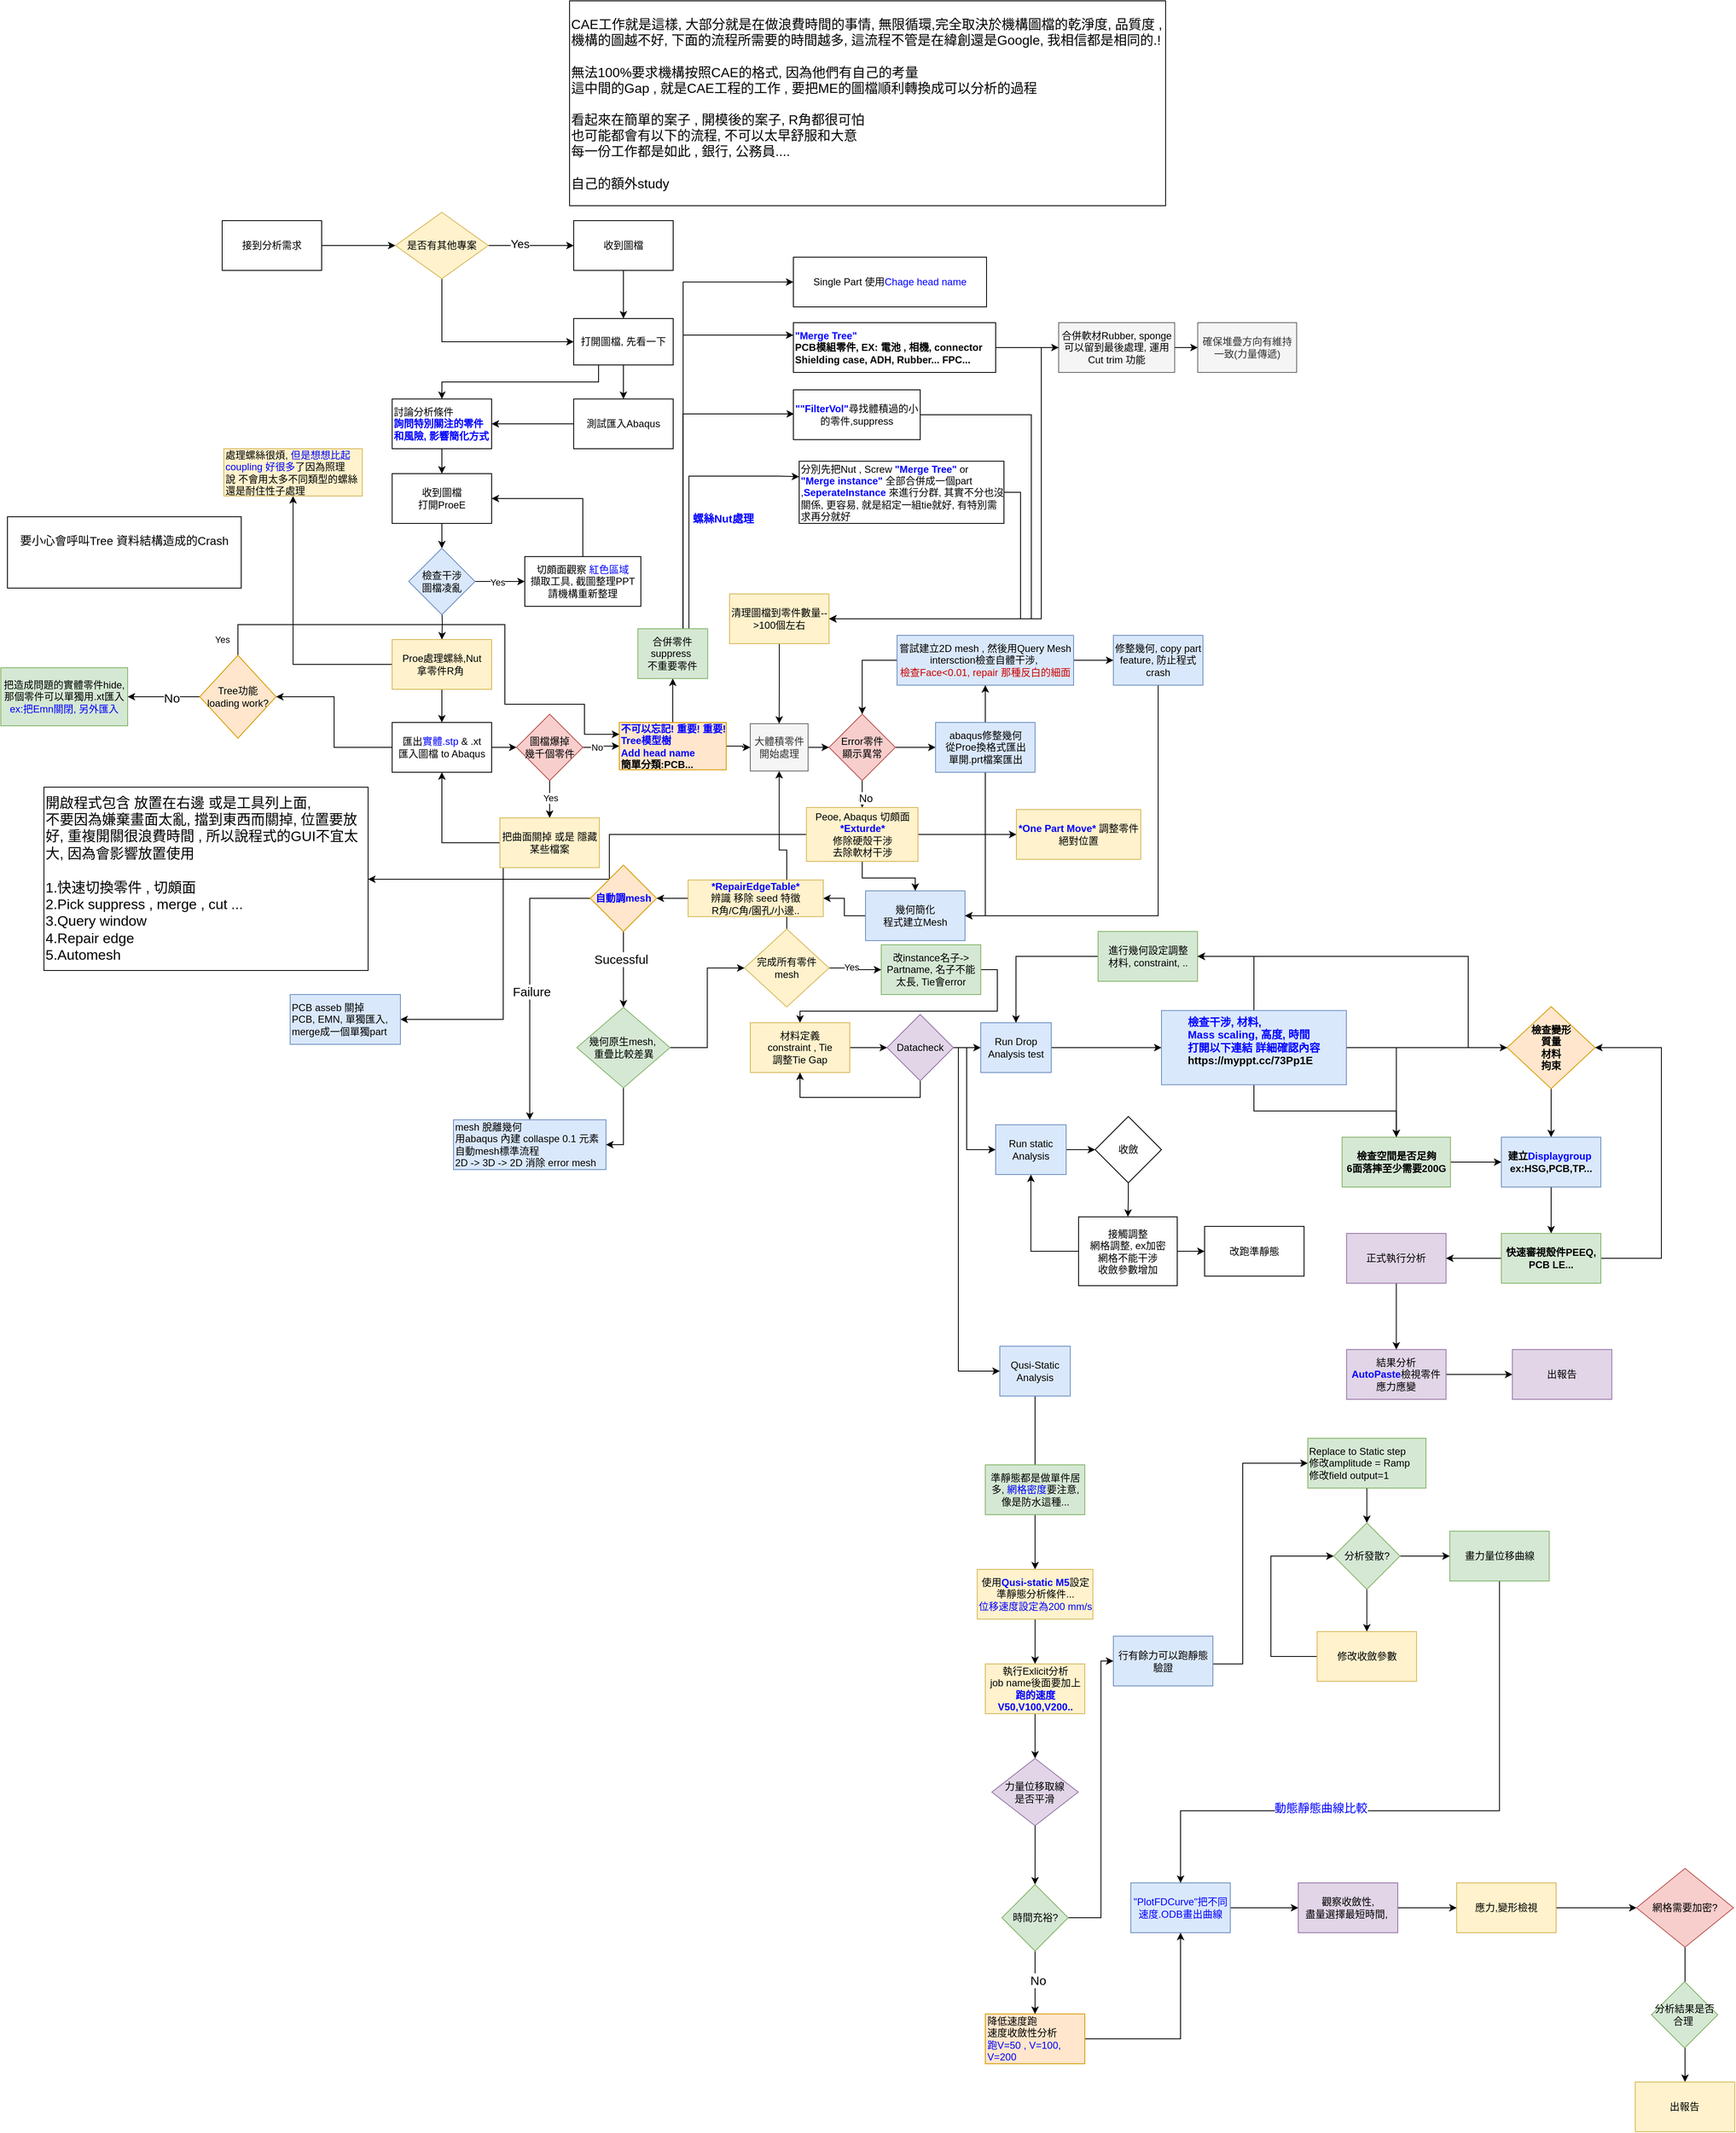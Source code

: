 <mxfile version="26.0.6" pages="2">
  <diagram name="第 1 页" id="3Qes5rVlJUNfzLmKB2Mt">
    <mxGraphModel dx="1832" dy="1331" grid="0" gridSize="10" guides="1" tooltips="1" connect="1" arrows="1" fold="1" page="0" pageScale="1" pageWidth="827" pageHeight="1169" math="0" shadow="0">
      <root>
        <mxCell id="0" />
        <mxCell id="1" parent="0" />
        <mxCell id="-NAwhlw-cG3gBcsxiPQz-4" value="" style="edgeStyle=orthogonalEdgeStyle;rounded=0;orthogonalLoop=1;jettySize=auto;html=1;" parent="1" target="-NAwhlw-cG3gBcsxiPQz-3" edge="1">
          <mxGeometry relative="1" as="geometry">
            <mxPoint x="115" y="160" as="sourcePoint" />
          </mxGeometry>
        </mxCell>
        <mxCell id="-NAwhlw-cG3gBcsxiPQz-2" value="CAE工作就是這樣, 大部分就是在做浪費時間的事情, 無限循環,完全取決於機構圖檔的乾淨度, 品質度 , 機構的圖越不好, 下面的流程所需要的時間越多, 這流程不管是在緯創還是Google, 我相信都是相同的.!&amp;nbsp;&lt;div&gt;&lt;br&gt;&lt;/div&gt;&lt;div&gt;無法100%要求機構按照CAE的格式, 因為他們有自己的考量&lt;/div&gt;&lt;div&gt;這中間的Gap , 就是CAE工程的工作 , 要把ME的圖檔順利轉換成可以分析的過程&lt;/div&gt;&lt;div&gt;&lt;br&gt;&lt;/div&gt;&lt;div&gt;看起來在簡單的案子 , 開模後的案子, R角都很可怕&lt;/div&gt;&lt;div&gt;也可能都會有以下的流程, 不可以太早舒服和大意&lt;/div&gt;&lt;div&gt;每一份工作都是如此 , 銀行, 公務員....&lt;/div&gt;&lt;div&gt;&lt;br&gt;&lt;/div&gt;&lt;div&gt;自己的額外study&lt;/div&gt;" style="text;html=1;align=left;verticalAlign=middle;whiteSpace=wrap;rounded=0;fontSize=16;strokeColor=default;" parent="1" vertex="1">
          <mxGeometry x="269" y="-570" width="719" height="247" as="geometry" />
        </mxCell>
        <mxCell id="-NAwhlw-cG3gBcsxiPQz-6" value="" style="edgeStyle=orthogonalEdgeStyle;rounded=0;orthogonalLoop=1;jettySize=auto;html=1;" parent="1" source="-NAwhlw-cG3gBcsxiPQz-3" target="-NAwhlw-cG3gBcsxiPQz-5" edge="1">
          <mxGeometry relative="1" as="geometry" />
        </mxCell>
        <mxCell id="h0YojWoYMvBIJHFkg1gc-26" value="" style="edgeStyle=orthogonalEdgeStyle;rounded=0;orthogonalLoop=1;jettySize=auto;html=1;" parent="1" source="-NAwhlw-cG3gBcsxiPQz-3" target="h0YojWoYMvBIJHFkg1gc-25" edge="1">
          <mxGeometry relative="1" as="geometry" />
        </mxCell>
        <mxCell id="-NAwhlw-cG3gBcsxiPQz-3" value="&lt;div&gt;Proe處理螺絲,Nut&lt;/div&gt;&lt;div&gt;拿零件R角&amp;nbsp;&lt;/div&gt;" style="rounded=0;whiteSpace=wrap;html=1;fillColor=#fff2cc;strokeColor=#d6b656;" parent="1" vertex="1">
          <mxGeometry x="55" y="200" width="120" height="60" as="geometry" />
        </mxCell>
        <mxCell id="-NAwhlw-cG3gBcsxiPQz-8" value="" style="edgeStyle=orthogonalEdgeStyle;rounded=0;orthogonalLoop=1;jettySize=auto;html=1;" parent="1" source="-NAwhlw-cG3gBcsxiPQz-5" target="-NAwhlw-cG3gBcsxiPQz-7" edge="1">
          <mxGeometry relative="1" as="geometry" />
        </mxCell>
        <mxCell id="h0YojWoYMvBIJHFkg1gc-8" value="" style="edgeStyle=orthogonalEdgeStyle;rounded=0;orthogonalLoop=1;jettySize=auto;html=1;" parent="1" source="-NAwhlw-cG3gBcsxiPQz-5" target="h0YojWoYMvBIJHFkg1gc-7" edge="1">
          <mxGeometry relative="1" as="geometry" />
        </mxCell>
        <mxCell id="-NAwhlw-cG3gBcsxiPQz-5" value="&lt;div&gt;匯出&lt;font style=&quot;color: rgb(0, 0, 255);&quot;&gt;實體.stp&lt;/font&gt; &amp;amp; .xt&lt;/div&gt;匯入圖檔 to Abaqus" style="rounded=0;whiteSpace=wrap;html=1;" parent="1" vertex="1">
          <mxGeometry x="55" y="300" width="120" height="60" as="geometry" />
        </mxCell>
        <mxCell id="-NAwhlw-cG3gBcsxiPQz-12" value="" style="edgeStyle=orthogonalEdgeStyle;rounded=0;orthogonalLoop=1;jettySize=auto;html=1;" parent="1" source="-NAwhlw-cG3gBcsxiPQz-7" target="-NAwhlw-cG3gBcsxiPQz-11" edge="1">
          <mxGeometry relative="1" as="geometry" />
        </mxCell>
        <mxCell id="-NAwhlw-cG3gBcsxiPQz-15" value="Yes" style="edgeLabel;html=1;align=center;verticalAlign=middle;resizable=0;points=[];" parent="-NAwhlw-cG3gBcsxiPQz-12" vertex="1" connectable="0">
          <mxGeometry x="-0.096" y="1" relative="1" as="geometry">
            <mxPoint as="offset" />
          </mxGeometry>
        </mxCell>
        <mxCell id="EM37hqnCTv_VpbQ3SYWt-24" value="" style="edgeStyle=orthogonalEdgeStyle;rounded=0;orthogonalLoop=1;jettySize=auto;html=1;" parent="1" source="-NAwhlw-cG3gBcsxiPQz-7" target="EM37hqnCTv_VpbQ3SYWt-15" edge="1">
          <mxGeometry relative="1" as="geometry" />
        </mxCell>
        <mxCell id="EM37hqnCTv_VpbQ3SYWt-25" value="No" style="edgeLabel;html=1;align=center;verticalAlign=middle;resizable=0;points=[];" parent="EM37hqnCTv_VpbQ3SYWt-24" vertex="1" connectable="0">
          <mxGeometry x="-0.257" relative="1" as="geometry">
            <mxPoint as="offset" />
          </mxGeometry>
        </mxCell>
        <mxCell id="-NAwhlw-cG3gBcsxiPQz-7" value="圖檔爆掉&lt;div&gt;幾千個零件&lt;/div&gt;" style="rhombus;whiteSpace=wrap;html=1;rounded=0;fillColor=#f8cecc;strokeColor=#b85450;" parent="1" vertex="1">
          <mxGeometry x="205" y="290" width="80" height="80" as="geometry" />
        </mxCell>
        <mxCell id="h0YojWoYMvBIJHFkg1gc-75" style="edgeStyle=orthogonalEdgeStyle;rounded=0;orthogonalLoop=1;jettySize=auto;html=1;entryX=0;entryY=0.25;entryDx=0;entryDy=0;" parent="1" source="-NAwhlw-cG3gBcsxiPQz-9" target="h0YojWoYMvBIJHFkg1gc-72" edge="1">
          <mxGeometry relative="1" as="geometry">
            <Array as="points">
              <mxPoint x="413" y="3" />
              <mxPoint x="521" y="3" />
            </Array>
          </mxGeometry>
        </mxCell>
        <mxCell id="h0YojWoYMvBIJHFkg1gc-77" value="&lt;font style=&quot;font-size: 13px;&quot;&gt;螺絲Nut處理&lt;/font&gt;" style="edgeLabel;html=1;align=center;verticalAlign=middle;resizable=0;points=[];fontStyle=1;fontColor=#0000FF;" parent="h0YojWoYMvBIJHFkg1gc-75" vertex="1" connectable="0">
          <mxGeometry x="-0.334" y="-4" relative="1" as="geometry">
            <mxPoint x="37" y="-28" as="offset" />
          </mxGeometry>
        </mxCell>
        <mxCell id="h0YojWoYMvBIJHFkg1gc-80" style="edgeStyle=orthogonalEdgeStyle;rounded=0;orthogonalLoop=1;jettySize=auto;html=1;exitX=0.5;exitY=0;exitDx=0;exitDy=0;entryX=0;entryY=0.5;entryDx=0;entryDy=0;" parent="1" edge="1">
          <mxGeometry relative="1" as="geometry">
            <mxPoint x="380.005" y="188" as="sourcePoint" />
            <mxPoint x="539.76" y="-72" as="targetPoint" />
            <Array as="points">
              <mxPoint x="405.76" y="188" />
              <mxPoint x="405.76" y="-72" />
            </Array>
          </mxGeometry>
        </mxCell>
        <mxCell id="O2tC0hAaCtJEgRoRTF35-1" style="edgeStyle=orthogonalEdgeStyle;rounded=0;orthogonalLoop=1;jettySize=auto;html=1;entryX=0;entryY=0.25;entryDx=0;entryDy=0;" parent="1" source="-NAwhlw-cG3gBcsxiPQz-9" target="h0YojWoYMvBIJHFkg1gc-84" edge="1">
          <mxGeometry relative="1" as="geometry">
            <Array as="points">
              <mxPoint x="406" y="-167" />
            </Array>
          </mxGeometry>
        </mxCell>
        <mxCell id="O2tC0hAaCtJEgRoRTF35-12" style="edgeStyle=orthogonalEdgeStyle;rounded=0;orthogonalLoop=1;jettySize=auto;html=1;exitX=0.75;exitY=0;exitDx=0;exitDy=0;entryX=0;entryY=0.5;entryDx=0;entryDy=0;" parent="1" source="-NAwhlw-cG3gBcsxiPQz-9" target="O2tC0hAaCtJEgRoRTF35-11" edge="1">
          <mxGeometry relative="1" as="geometry">
            <Array as="points">
              <mxPoint x="406" y="187" />
              <mxPoint x="406" y="-231" />
            </Array>
          </mxGeometry>
        </mxCell>
        <mxCell id="-NAwhlw-cG3gBcsxiPQz-9" value="合併零件&lt;div&gt;suppress&amp;nbsp;&lt;/div&gt;&lt;div&gt;不重要零件&lt;/div&gt;" style="whiteSpace=wrap;html=1;rounded=0;fillColor=#d5e8d4;strokeColor=#82b366;" parent="1" vertex="1">
          <mxGeometry x="351.38" y="187" width="84.25" height="60" as="geometry" />
        </mxCell>
        <mxCell id="-NAwhlw-cG3gBcsxiPQz-13" style="edgeStyle=orthogonalEdgeStyle;rounded=0;orthogonalLoop=1;jettySize=auto;html=1;entryX=0.5;entryY=1;entryDx=0;entryDy=0;" parent="1" source="-NAwhlw-cG3gBcsxiPQz-11" target="-NAwhlw-cG3gBcsxiPQz-5" edge="1">
          <mxGeometry relative="1" as="geometry" />
        </mxCell>
        <mxCell id="d0MaOTBvtWQpELDMKfqp-11" style="edgeStyle=orthogonalEdgeStyle;rounded=0;orthogonalLoop=1;jettySize=auto;html=1;exitX=0.5;exitY=1;exitDx=0;exitDy=0;entryX=1;entryY=0.5;entryDx=0;entryDy=0;" parent="1" source="-NAwhlw-cG3gBcsxiPQz-11" target="d0MaOTBvtWQpELDMKfqp-10" edge="1">
          <mxGeometry relative="1" as="geometry">
            <Array as="points">
              <mxPoint x="189" y="475" />
              <mxPoint x="189" y="658" />
            </Array>
          </mxGeometry>
        </mxCell>
        <mxCell id="-NAwhlw-cG3gBcsxiPQz-11" value="&lt;div&gt;&lt;br&gt;&lt;/div&gt;把曲面關掉 或是 隱藏某些檔案&lt;div&gt;&lt;br&gt;&lt;/div&gt;" style="whiteSpace=wrap;html=1;rounded=0;fillColor=#fff2cc;strokeColor=#d6b656;" parent="1" vertex="1">
          <mxGeometry x="185" y="415" width="120" height="60" as="geometry" />
        </mxCell>
        <mxCell id="-NAwhlw-cG3gBcsxiPQz-22" value="" style="edgeStyle=orthogonalEdgeStyle;rounded=0;orthogonalLoop=1;jettySize=auto;html=1;" parent="1" source="-NAwhlw-cG3gBcsxiPQz-18" target="-NAwhlw-cG3gBcsxiPQz-21" edge="1">
          <mxGeometry relative="1" as="geometry" />
        </mxCell>
        <mxCell id="-NAwhlw-cG3gBcsxiPQz-18" value="&lt;div&gt;收到圖檔&lt;/div&gt;打開ProeE" style="rounded=0;whiteSpace=wrap;html=1;" parent="1" vertex="1">
          <mxGeometry x="55" width="120" height="60" as="geometry" />
        </mxCell>
        <mxCell id="-NAwhlw-cG3gBcsxiPQz-25" value="" style="edgeStyle=orthogonalEdgeStyle;rounded=0;orthogonalLoop=1;jettySize=auto;html=1;" parent="1" source="-NAwhlw-cG3gBcsxiPQz-21" target="-NAwhlw-cG3gBcsxiPQz-24" edge="1">
          <mxGeometry relative="1" as="geometry" />
        </mxCell>
        <mxCell id="-NAwhlw-cG3gBcsxiPQz-29" value="Yes" style="edgeLabel;html=1;align=center;verticalAlign=middle;resizable=0;points=[];" parent="-NAwhlw-cG3gBcsxiPQz-25" vertex="1" connectable="0">
          <mxGeometry x="-0.113" y="-1" relative="1" as="geometry">
            <mxPoint as="offset" />
          </mxGeometry>
        </mxCell>
        <mxCell id="-NAwhlw-cG3gBcsxiPQz-21" value="檢查干涉&lt;div&gt;圖檔凌亂&lt;/div&gt;" style="rhombus;whiteSpace=wrap;html=1;rounded=0;fillColor=#dae8fc;strokeColor=#6c8ebf;" parent="1" vertex="1">
          <mxGeometry x="75" y="90" width="80" height="80" as="geometry" />
        </mxCell>
        <mxCell id="-NAwhlw-cG3gBcsxiPQz-26" style="edgeStyle=orthogonalEdgeStyle;rounded=0;orthogonalLoop=1;jettySize=auto;html=1;exitX=0.5;exitY=0;exitDx=0;exitDy=0;entryX=1;entryY=0.5;entryDx=0;entryDy=0;" parent="1" source="-NAwhlw-cG3gBcsxiPQz-24" target="-NAwhlw-cG3gBcsxiPQz-18" edge="1">
          <mxGeometry relative="1" as="geometry" />
        </mxCell>
        <mxCell id="-NAwhlw-cG3gBcsxiPQz-24" value="&lt;div&gt;切頗面觀察 &lt;font style=&quot;color: rgb(0, 0, 255);&quot;&gt;紅色區域&lt;/font&gt;&lt;/div&gt;&lt;div&gt;擷取工具, 截圖整理PPT&lt;/div&gt;請機構重新整理" style="whiteSpace=wrap;html=1;rounded=0;" parent="1" vertex="1">
          <mxGeometry x="215" y="100" width="140" height="60" as="geometry" />
        </mxCell>
        <mxCell id="-NAwhlw-cG3gBcsxiPQz-28" value="" style="edgeStyle=orthogonalEdgeStyle;rounded=0;orthogonalLoop=1;jettySize=auto;html=1;" parent="1" source="-NAwhlw-cG3gBcsxiPQz-27" target="-NAwhlw-cG3gBcsxiPQz-18" edge="1">
          <mxGeometry relative="1" as="geometry" />
        </mxCell>
        <mxCell id="-NAwhlw-cG3gBcsxiPQz-27" value="討論分析條件&lt;div&gt;&lt;font style=&quot;color: rgb(0, 0, 255);&quot;&gt;&lt;b&gt;詢問特別關注的零件和風險, 影響簡化方式&lt;/b&gt;&lt;/font&gt;&lt;/div&gt;" style="rounded=0;whiteSpace=wrap;html=1;align=left;" parent="1" vertex="1">
          <mxGeometry x="55" y="-90" width="120" height="60" as="geometry" />
        </mxCell>
        <mxCell id="IG81cxF1bUKnzUXy0FTc-5" style="edgeStyle=orthogonalEdgeStyle;rounded=0;orthogonalLoop=1;jettySize=auto;html=1;entryX=1;entryY=0.5;entryDx=0;entryDy=0;" parent="1" source="-NAwhlw-cG3gBcsxiPQz-30" target="kd_xp62n2o6V_G3wPQXQ-1" edge="1">
          <mxGeometry relative="1" as="geometry" />
        </mxCell>
        <mxCell id="-NAwhlw-cG3gBcsxiPQz-30" value="幾何簡化&lt;div&gt;程式建立Mesh&lt;/div&gt;" style="rounded=0;whiteSpace=wrap;html=1;fillColor=#dae8fc;strokeColor=#6c8ebf;" parent="1" vertex="1">
          <mxGeometry x="626" y="503" width="120" height="60" as="geometry" />
        </mxCell>
        <mxCell id="1L4MWceTh6y_2CvtbCoj-46" style="edgeStyle=orthogonalEdgeStyle;rounded=0;orthogonalLoop=1;jettySize=auto;html=1;exitX=1;exitY=0.5;exitDx=0;exitDy=0;" parent="1" source="-NAwhlw-cG3gBcsxiPQz-31" target="-NAwhlw-cG3gBcsxiPQz-33" edge="1">
          <mxGeometry relative="1" as="geometry">
            <Array as="points">
              <mxPoint x="785" y="598" />
              <mxPoint x="785" y="648" />
              <mxPoint x="547" y="648" />
            </Array>
          </mxGeometry>
        </mxCell>
        <mxCell id="-NAwhlw-cG3gBcsxiPQz-31" value="改instance名子-&amp;gt;&lt;div&gt;Partname, 名子不能太長, Tie會error&lt;/div&gt;" style="rounded=0;whiteSpace=wrap;html=1;fillColor=#d5e8d4;strokeColor=#82b366;" parent="1" vertex="1">
          <mxGeometry x="645" y="568" width="120" height="60" as="geometry" />
        </mxCell>
        <mxCell id="-NAwhlw-cG3gBcsxiPQz-53" style="edgeStyle=orthogonalEdgeStyle;rounded=0;orthogonalLoop=1;jettySize=auto;html=1;exitX=0.5;exitY=1;exitDx=0;exitDy=0;entryX=0.5;entryY=0;entryDx=0;entryDy=0;" parent="1" target="-NAwhlw-cG3gBcsxiPQz-42" edge="1">
          <mxGeometry relative="1" as="geometry">
            <mxPoint x="622" y="370" as="sourcePoint" />
          </mxGeometry>
        </mxCell>
        <mxCell id="-NAwhlw-cG3gBcsxiPQz-36" value="" style="edgeStyle=orthogonalEdgeStyle;rounded=0;orthogonalLoop=1;jettySize=auto;html=1;" parent="1" source="-NAwhlw-cG3gBcsxiPQz-33" target="-NAwhlw-cG3gBcsxiPQz-35" edge="1">
          <mxGeometry relative="1" as="geometry" />
        </mxCell>
        <mxCell id="-NAwhlw-cG3gBcsxiPQz-33" value="材料定義&lt;div&gt;constraint , Tie&lt;/div&gt;&lt;div&gt;調整Tie Gap&lt;/div&gt;" style="rounded=0;whiteSpace=wrap;html=1;fillColor=#fff2cc;strokeColor=#d6b656;" parent="1" vertex="1">
          <mxGeometry x="487" y="662" width="120" height="60" as="geometry" />
        </mxCell>
        <mxCell id="-NAwhlw-cG3gBcsxiPQz-57" style="edgeStyle=orthogonalEdgeStyle;rounded=0;orthogonalLoop=1;jettySize=auto;html=1;exitX=0.5;exitY=1;exitDx=0;exitDy=0;entryX=0.5;entryY=1;entryDx=0;entryDy=0;" parent="1" source="-NAwhlw-cG3gBcsxiPQz-35" target="-NAwhlw-cG3gBcsxiPQz-33" edge="1">
          <mxGeometry relative="1" as="geometry" />
        </mxCell>
        <mxCell id="-NAwhlw-cG3gBcsxiPQz-59" value="" style="edgeStyle=orthogonalEdgeStyle;rounded=0;orthogonalLoop=1;jettySize=auto;html=1;" parent="1" source="-NAwhlw-cG3gBcsxiPQz-35" target="-NAwhlw-cG3gBcsxiPQz-58" edge="1">
          <mxGeometry relative="1" as="geometry" />
        </mxCell>
        <mxCell id="-NAwhlw-cG3gBcsxiPQz-79" style="edgeStyle=orthogonalEdgeStyle;rounded=0;orthogonalLoop=1;jettySize=auto;html=1;exitX=1;exitY=0.5;exitDx=0;exitDy=0;entryX=0;entryY=0.5;entryDx=0;entryDy=0;" parent="1" source="-NAwhlw-cG3gBcsxiPQz-35" target="-NAwhlw-cG3gBcsxiPQz-78" edge="1">
          <mxGeometry relative="1" as="geometry">
            <Array as="points">
              <mxPoint x="748" y="692" />
              <mxPoint x="748" y="815" />
            </Array>
          </mxGeometry>
        </mxCell>
        <mxCell id="h0YojWoYMvBIJHFkg1gc-30" style="edgeStyle=orthogonalEdgeStyle;rounded=0;orthogonalLoop=1;jettySize=auto;html=1;exitX=1;exitY=0.5;exitDx=0;exitDy=0;entryX=0;entryY=0.5;entryDx=0;entryDy=0;" parent="1" source="-NAwhlw-cG3gBcsxiPQz-35" target="h0YojWoYMvBIJHFkg1gc-27" edge="1">
          <mxGeometry relative="1" as="geometry">
            <Array as="points">
              <mxPoint x="738" y="692" />
              <mxPoint x="738" y="1082" />
            </Array>
          </mxGeometry>
        </mxCell>
        <mxCell id="-NAwhlw-cG3gBcsxiPQz-35" value="Datacheck" style="rhombus;whiteSpace=wrap;html=1;rounded=0;fillColor=#e1d5e7;strokeColor=#9673a6;" parent="1" vertex="1">
          <mxGeometry x="652" y="652" width="80" height="80" as="geometry" />
        </mxCell>
        <mxCell id="Pm8WJmDP1-OXeyv_apWU-4" style="edgeStyle=orthogonalEdgeStyle;rounded=0;orthogonalLoop=1;jettySize=auto;html=1;" parent="1" source="-NAwhlw-cG3gBcsxiPQz-42" target="bjWpNslP9fqNFomSuvw7-1" edge="1">
          <mxGeometry relative="1" as="geometry">
            <Array as="points">
              <mxPoint x="317" y="435" />
              <mxPoint x="317" y="489" />
            </Array>
          </mxGeometry>
        </mxCell>
        <mxCell id="IG81cxF1bUKnzUXy0FTc-2" value="" style="edgeStyle=orthogonalEdgeStyle;rounded=0;orthogonalLoop=1;jettySize=auto;html=1;" parent="1" source="-NAwhlw-cG3gBcsxiPQz-42" target="IG81cxF1bUKnzUXy0FTc-1" edge="1">
          <mxGeometry relative="1" as="geometry" />
        </mxCell>
        <mxCell id="IG81cxF1bUKnzUXy0FTc-4" style="edgeStyle=orthogonalEdgeStyle;rounded=0;orthogonalLoop=1;jettySize=auto;html=1;entryX=0.5;entryY=0;entryDx=0;entryDy=0;" parent="1" source="-NAwhlw-cG3gBcsxiPQz-42" target="-NAwhlw-cG3gBcsxiPQz-30" edge="1">
          <mxGeometry relative="1" as="geometry" />
        </mxCell>
        <mxCell id="-NAwhlw-cG3gBcsxiPQz-42" value="&lt;div&gt;Peoe, Abaqus 切頗面&lt;/div&gt;&lt;div&gt;&lt;font style=&quot;color: rgb(0, 0, 255);&quot;&gt;&lt;b&gt;*Exturde*&lt;/b&gt;&lt;/font&gt;&lt;/div&gt;&lt;div&gt;修除硬殼干涉&lt;/div&gt;去除軟材干涉" style="rounded=0;whiteSpace=wrap;html=1;fillColor=#fff2cc;strokeColor=#d6b656;" parent="1" vertex="1">
          <mxGeometry x="554.75" y="402.5" width="134.5" height="65" as="geometry" />
        </mxCell>
        <mxCell id="9Szz-x9rXEIDW8eFHTnj-1" style="edgeStyle=orthogonalEdgeStyle;rounded=0;orthogonalLoop=1;jettySize=auto;html=1;entryX=0;entryY=0.5;entryDx=0;entryDy=0;" parent="1" source="-NAwhlw-cG3gBcsxiPQz-58" target="EM37hqnCTv_VpbQ3SYWt-41" edge="1">
          <mxGeometry relative="1" as="geometry" />
        </mxCell>
        <mxCell id="-NAwhlw-cG3gBcsxiPQz-58" value="Run Drop Analysis test" style="whiteSpace=wrap;html=1;rounded=0;fillColor=#dae8fc;strokeColor=#6c8ebf;" parent="1" vertex="1">
          <mxGeometry x="765" y="662" width="85" height="60" as="geometry" />
        </mxCell>
        <mxCell id="EM37hqnCTv_VpbQ3SYWt-37" value="" style="edgeStyle=orthogonalEdgeStyle;rounded=0;orthogonalLoop=1;jettySize=auto;html=1;" parent="1" source="-NAwhlw-cG3gBcsxiPQz-60" target="-NAwhlw-cG3gBcsxiPQz-62" edge="1">
          <mxGeometry relative="1" as="geometry" />
        </mxCell>
        <mxCell id="EM37hqnCTv_VpbQ3SYWt-45" style="edgeStyle=orthogonalEdgeStyle;rounded=0;orthogonalLoop=1;jettySize=auto;html=1;entryX=1;entryY=0.5;entryDx=0;entryDy=0;" parent="1" source="-NAwhlw-cG3gBcsxiPQz-60" target="-NAwhlw-cG3gBcsxiPQz-64" edge="1">
          <mxGeometry relative="1" as="geometry">
            <Array as="points">
              <mxPoint x="1353" y="582" />
            </Array>
          </mxGeometry>
        </mxCell>
        <mxCell id="d0MaOTBvtWQpELDMKfqp-2" value="" style="edgeStyle=orthogonalEdgeStyle;rounded=0;orthogonalLoop=1;jettySize=auto;html=1;" parent="1" source="-NAwhlw-cG3gBcsxiPQz-60" target="d0MaOTBvtWQpELDMKfqp-1" edge="1">
          <mxGeometry relative="1" as="geometry" />
        </mxCell>
        <mxCell id="-NAwhlw-cG3gBcsxiPQz-60" value="檢查變形&lt;div&gt;質量&lt;/div&gt;&lt;div&gt;材料&lt;/div&gt;&lt;div&gt;拘束&lt;/div&gt;" style="rhombus;whiteSpace=wrap;html=1;rounded=0;fillColor=#ffe6cc;strokeColor=#d79b00;fontStyle=1" parent="1" vertex="1">
          <mxGeometry x="1400" y="642.5" width="106" height="99" as="geometry" />
        </mxCell>
        <mxCell id="d0MaOTBvtWQpELDMKfqp-3" value="" style="edgeStyle=orthogonalEdgeStyle;rounded=0;orthogonalLoop=1;jettySize=auto;html=1;" parent="1" source="-NAwhlw-cG3gBcsxiPQz-62" target="d0MaOTBvtWQpELDMKfqp-1" edge="1">
          <mxGeometry relative="1" as="geometry" />
        </mxCell>
        <mxCell id="-NAwhlw-cG3gBcsxiPQz-62" value="&lt;div&gt;&lt;span style=&quot;background-color: transparent; color: light-dark(rgb(0, 0, 0), rgb(255, 255, 255));&quot;&gt;檢查空間是否足夠&lt;/span&gt;&lt;/div&gt;&lt;div&gt;&lt;span style=&quot;background-color: transparent; color: light-dark(rgb(0, 0, 0), rgb(255, 255, 255));&quot;&gt;6面落摔至少需要200G&lt;/span&gt;&lt;/div&gt;" style="whiteSpace=wrap;html=1;rounded=0;fillColor=#d5e8d4;strokeColor=#82b366;fontStyle=1" parent="1" vertex="1">
          <mxGeometry x="1200.87" y="800" width="130.75" height="60" as="geometry" />
        </mxCell>
        <mxCell id="-NAwhlw-cG3gBcsxiPQz-66" style="edgeStyle=orthogonalEdgeStyle;rounded=0;orthogonalLoop=1;jettySize=auto;html=1;entryX=0.5;entryY=0;entryDx=0;entryDy=0;" parent="1" source="-NAwhlw-cG3gBcsxiPQz-64" target="-NAwhlw-cG3gBcsxiPQz-58" edge="1">
          <mxGeometry relative="1" as="geometry" />
        </mxCell>
        <mxCell id="-NAwhlw-cG3gBcsxiPQz-64" value="進行幾何設定調整&lt;div&gt;材料, constraint, ..&lt;/div&gt;" style="whiteSpace=wrap;html=1;rounded=0;fillColor=#d5e8d4;strokeColor=#82b366;" parent="1" vertex="1">
          <mxGeometry x="906.5" y="552" width="120" height="60" as="geometry" />
        </mxCell>
        <mxCell id="-NAwhlw-cG3gBcsxiPQz-73" value="" style="edgeStyle=orthogonalEdgeStyle;rounded=0;orthogonalLoop=1;jettySize=auto;html=1;" parent="1" source="-NAwhlw-cG3gBcsxiPQz-71" target="-NAwhlw-cG3gBcsxiPQz-42" edge="1">
          <mxGeometry relative="1" as="geometry" />
        </mxCell>
        <mxCell id="Pm8WJmDP1-OXeyv_apWU-5" value="No" style="edgeLabel;html=1;align=center;verticalAlign=middle;resizable=0;points=[];fontSize=13;" parent="-NAwhlw-cG3gBcsxiPQz-73" vertex="1" connectable="0">
          <mxGeometry x="0.253" y="4" relative="1" as="geometry">
            <mxPoint as="offset" />
          </mxGeometry>
        </mxCell>
        <mxCell id="-NAwhlw-cG3gBcsxiPQz-75" value="" style="edgeStyle=orthogonalEdgeStyle;rounded=0;orthogonalLoop=1;jettySize=auto;html=1;" parent="1" source="-NAwhlw-cG3gBcsxiPQz-71" target="-NAwhlw-cG3gBcsxiPQz-74" edge="1">
          <mxGeometry relative="1" as="geometry" />
        </mxCell>
        <mxCell id="-NAwhlw-cG3gBcsxiPQz-71" value="Error零件&lt;div&gt;顯示異常&lt;/div&gt;" style="rhombus;whiteSpace=wrap;html=1;rounded=0;fillColor=#f8cecc;strokeColor=#b85450;" parent="1" vertex="1">
          <mxGeometry x="582" y="290" width="80" height="80" as="geometry" />
        </mxCell>
        <mxCell id="1L4MWceTh6y_2CvtbCoj-2" value="" style="edgeStyle=orthogonalEdgeStyle;rounded=0;orthogonalLoop=1;jettySize=auto;html=1;" parent="1" source="-NAwhlw-cG3gBcsxiPQz-74" target="1L4MWceTh6y_2CvtbCoj-1" edge="1">
          <mxGeometry relative="1" as="geometry" />
        </mxCell>
        <mxCell id="1L4MWceTh6y_2CvtbCoj-6" style="edgeStyle=orthogonalEdgeStyle;rounded=0;orthogonalLoop=1;jettySize=auto;html=1;exitX=0.5;exitY=1;exitDx=0;exitDy=0;entryX=1;entryY=0.5;entryDx=0;entryDy=0;" parent="1" source="-NAwhlw-cG3gBcsxiPQz-74" target="-NAwhlw-cG3gBcsxiPQz-30" edge="1">
          <mxGeometry relative="1" as="geometry" />
        </mxCell>
        <mxCell id="-NAwhlw-cG3gBcsxiPQz-74" value="abaqus修整幾何&lt;div&gt;從Proe換格式匯出&lt;/div&gt;&lt;div&gt;單開.prt檔案匯出&lt;/div&gt;" style="whiteSpace=wrap;html=1;rounded=0;fillColor=#dae8fc;strokeColor=#6c8ebf;" parent="1" vertex="1">
          <mxGeometry x="710.5" y="300" width="120" height="60" as="geometry" />
        </mxCell>
        <mxCell id="-NAwhlw-cG3gBcsxiPQz-83" value="" style="edgeStyle=orthogonalEdgeStyle;rounded=0;orthogonalLoop=1;jettySize=auto;html=1;" parent="1" source="-NAwhlw-cG3gBcsxiPQz-78" target="-NAwhlw-cG3gBcsxiPQz-82" edge="1">
          <mxGeometry relative="1" as="geometry" />
        </mxCell>
        <mxCell id="-NAwhlw-cG3gBcsxiPQz-78" value="Run static Analysis" style="whiteSpace=wrap;html=1;rounded=0;fillColor=#dae8fc;strokeColor=#6c8ebf;" parent="1" vertex="1">
          <mxGeometry x="783" y="785" width="85" height="60" as="geometry" />
        </mxCell>
        <mxCell id="-NAwhlw-cG3gBcsxiPQz-88" value="" style="edgeStyle=orthogonalEdgeStyle;rounded=0;orthogonalLoop=1;jettySize=auto;html=1;" parent="1" source="-NAwhlw-cG3gBcsxiPQz-82" target="-NAwhlw-cG3gBcsxiPQz-87" edge="1">
          <mxGeometry relative="1" as="geometry" />
        </mxCell>
        <mxCell id="-NAwhlw-cG3gBcsxiPQz-82" value="收斂" style="rhombus;whiteSpace=wrap;html=1;rounded=0;" parent="1" vertex="1">
          <mxGeometry x="903" y="775" width="80" height="80" as="geometry" />
        </mxCell>
        <mxCell id="-NAwhlw-cG3gBcsxiPQz-90" style="edgeStyle=orthogonalEdgeStyle;rounded=0;orthogonalLoop=1;jettySize=auto;html=1;entryX=0.5;entryY=1;entryDx=0;entryDy=0;" parent="1" source="-NAwhlw-cG3gBcsxiPQz-87" target="-NAwhlw-cG3gBcsxiPQz-78" edge="1">
          <mxGeometry relative="1" as="geometry" />
        </mxCell>
        <mxCell id="-NAwhlw-cG3gBcsxiPQz-92" value="" style="edgeStyle=orthogonalEdgeStyle;rounded=0;orthogonalLoop=1;jettySize=auto;html=1;" parent="1" source="-NAwhlw-cG3gBcsxiPQz-87" target="-NAwhlw-cG3gBcsxiPQz-91" edge="1">
          <mxGeometry relative="1" as="geometry" />
        </mxCell>
        <mxCell id="-NAwhlw-cG3gBcsxiPQz-87" value="接觸調整&lt;div&gt;網格調整, ex加密&lt;/div&gt;&lt;div&gt;網格不能干涉&lt;/div&gt;&lt;div&gt;收斂參數增加&lt;/div&gt;" style="whiteSpace=wrap;html=1;rounded=0;" parent="1" vertex="1">
          <mxGeometry x="883" y="896" width="119" height="83" as="geometry" />
        </mxCell>
        <mxCell id="-NAwhlw-cG3gBcsxiPQz-91" value="改跑準靜態" style="rounded=0;whiteSpace=wrap;html=1;" parent="1" vertex="1">
          <mxGeometry x="1035" y="907.5" width="120" height="60" as="geometry" />
        </mxCell>
        <mxCell id="1L4MWceTh6y_2CvtbCoj-3" style="edgeStyle=orthogonalEdgeStyle;rounded=0;orthogonalLoop=1;jettySize=auto;html=1;exitX=0;exitY=0.5;exitDx=0;exitDy=0;entryX=0.5;entryY=0;entryDx=0;entryDy=0;" parent="1" source="1L4MWceTh6y_2CvtbCoj-1" target="-NAwhlw-cG3gBcsxiPQz-71" edge="1">
          <mxGeometry relative="1" as="geometry" />
        </mxCell>
        <mxCell id="1L4MWceTh6y_2CvtbCoj-5" value="" style="edgeStyle=orthogonalEdgeStyle;rounded=0;orthogonalLoop=1;jettySize=auto;html=1;" parent="1" source="1L4MWceTh6y_2CvtbCoj-1" target="1L4MWceTh6y_2CvtbCoj-4" edge="1">
          <mxGeometry relative="1" as="geometry" />
        </mxCell>
        <mxCell id="1L4MWceTh6y_2CvtbCoj-1" value="嘗試建立2D mesh , 然後用Query Mesh intersction檢查自體干涉,&amp;nbsp;&lt;div&gt;&lt;font style=&quot;color: rgb(204, 0, 0);&quot;&gt;檢查Face&amp;lt;0.01, repair 那種反白的細面&lt;/font&gt;&lt;/div&gt;" style="whiteSpace=wrap;html=1;fillColor=#dae8fc;strokeColor=#6c8ebf;rounded=0;" parent="1" vertex="1">
          <mxGeometry x="664" y="195" width="213" height="60" as="geometry" />
        </mxCell>
        <mxCell id="1L4MWceTh6y_2CvtbCoj-9" style="edgeStyle=orthogonalEdgeStyle;rounded=0;orthogonalLoop=1;jettySize=auto;html=1;exitX=0.5;exitY=1;exitDx=0;exitDy=0;entryX=1;entryY=0.5;entryDx=0;entryDy=0;" parent="1" source="1L4MWceTh6y_2CvtbCoj-4" target="-NAwhlw-cG3gBcsxiPQz-30" edge="1">
          <mxGeometry relative="1" as="geometry" />
        </mxCell>
        <mxCell id="1L4MWceTh6y_2CvtbCoj-4" value="修整幾何, copy part feature, 防止程式crash" style="whiteSpace=wrap;html=1;fillColor=#dae8fc;strokeColor=#6c8ebf;rounded=0;" parent="1" vertex="1">
          <mxGeometry x="925" y="195" width="108" height="60" as="geometry" />
        </mxCell>
        <mxCell id="1L4MWceTh6y_2CvtbCoj-19" style="edgeStyle=orthogonalEdgeStyle;rounded=0;orthogonalLoop=1;jettySize=auto;html=1;exitX=0;exitY=0.5;exitDx=0;exitDy=0;" parent="1" source="1L4MWceTh6y_2CvtbCoj-12" target="1L4MWceTh6y_2CvtbCoj-18" edge="1">
          <mxGeometry relative="1" as="geometry" />
        </mxCell>
        <mxCell id="kd_xp62n2o6V_G3wPQXQ-4" value="Failure" style="edgeLabel;html=1;align=center;verticalAlign=middle;resizable=0;points=[];fontSize=15;" parent="1L4MWceTh6y_2CvtbCoj-19" vertex="1" connectable="0">
          <mxGeometry x="0.088" y="2" relative="1" as="geometry">
            <mxPoint as="offset" />
          </mxGeometry>
        </mxCell>
        <mxCell id="1L4MWceTh6y_2CvtbCoj-50" value="" style="edgeStyle=orthogonalEdgeStyle;rounded=0;orthogonalLoop=1;jettySize=auto;html=1;" parent="1" source="1L4MWceTh6y_2CvtbCoj-12" target="1L4MWceTh6y_2CvtbCoj-49" edge="1">
          <mxGeometry relative="1" as="geometry" />
        </mxCell>
        <mxCell id="uja6GSqQwrFna-BWHkGb-4" value="Sucessful" style="edgeLabel;html=1;align=center;verticalAlign=middle;resizable=0;points=[];fontSize=15;" parent="1L4MWceTh6y_2CvtbCoj-50" vertex="1" connectable="0">
          <mxGeometry x="-0.28" y="-3" relative="1" as="geometry">
            <mxPoint as="offset" />
          </mxGeometry>
        </mxCell>
        <mxCell id="1L4MWceTh6y_2CvtbCoj-12" value="&lt;font style=&quot;color: rgb(0, 0, 255);&quot;&gt;自動調mesh&lt;/font&gt;" style="rhombus;whiteSpace=wrap;html=1;rounded=0;fillColor=#ffe6cc;strokeColor=#d79b00;fontStyle=1" parent="1" vertex="1">
          <mxGeometry x="294" y="472" width="80" height="80" as="geometry" />
        </mxCell>
        <mxCell id="1L4MWceTh6y_2CvtbCoj-18" value="&lt;div&gt;mesh 脫離幾何&lt;/div&gt;用abaqus 內建 collaspe 0.1 元素&lt;div&gt;自動mesh標準流程&lt;/div&gt;&lt;div&gt;2D -&amp;gt; 3D -&amp;gt; 2D 消除 error mesh&lt;/div&gt;" style="rounded=0;whiteSpace=wrap;html=1;fillColor=#dae8fc;strokeColor=#6c8ebf;align=left;" parent="1" vertex="1">
          <mxGeometry x="129" y="779" width="184" height="60" as="geometry" />
        </mxCell>
        <mxCell id="1L4MWceTh6y_2CvtbCoj-38" style="edgeStyle=orthogonalEdgeStyle;rounded=0;orthogonalLoop=1;jettySize=auto;html=1;exitX=1;exitY=0.5;exitDx=0;exitDy=0;entryX=0;entryY=0.5;entryDx=0;entryDy=0;" parent="1" source="1L4MWceTh6y_2CvtbCoj-34" target="-NAwhlw-cG3gBcsxiPQz-31" edge="1">
          <mxGeometry relative="1" as="geometry" />
        </mxCell>
        <mxCell id="1L4MWceTh6y_2CvtbCoj-43" value="Yes" style="edgeLabel;html=1;align=center;verticalAlign=middle;resizable=0;points=[];" parent="1L4MWceTh6y_2CvtbCoj-38" vertex="1" connectable="0">
          <mxGeometry x="-0.171" y="1" relative="1" as="geometry">
            <mxPoint as="offset" />
          </mxGeometry>
        </mxCell>
        <mxCell id="uja6GSqQwrFna-BWHkGb-1" style="edgeStyle=orthogonalEdgeStyle;rounded=0;orthogonalLoop=1;jettySize=auto;html=1;exitX=0.5;exitY=0;exitDx=0;exitDy=0;entryX=0.5;entryY=1;entryDx=0;entryDy=0;" parent="1" source="1L4MWceTh6y_2CvtbCoj-34" target="1L4MWceTh6y_2CvtbCoj-55" edge="1">
          <mxGeometry relative="1" as="geometry" />
        </mxCell>
        <mxCell id="1L4MWceTh6y_2CvtbCoj-34" value="完成所有零件mesh" style="rhombus;whiteSpace=wrap;html=1;rounded=0;fontSize=12;fillColor=#fff2cc;strokeColor=#d6b656;" parent="1" vertex="1">
          <mxGeometry x="480" y="549" width="102" height="94" as="geometry" />
        </mxCell>
        <mxCell id="1L4MWceTh6y_2CvtbCoj-51" style="edgeStyle=orthogonalEdgeStyle;rounded=0;orthogonalLoop=1;jettySize=auto;html=1;exitX=1;exitY=0.5;exitDx=0;exitDy=0;entryX=0;entryY=0.5;entryDx=0;entryDy=0;" parent="1" source="1L4MWceTh6y_2CvtbCoj-49" target="1L4MWceTh6y_2CvtbCoj-34" edge="1">
          <mxGeometry relative="1" as="geometry" />
        </mxCell>
        <mxCell id="1L4MWceTh6y_2CvtbCoj-53" style="edgeStyle=orthogonalEdgeStyle;rounded=0;orthogonalLoop=1;jettySize=auto;html=1;exitX=0.5;exitY=1;exitDx=0;exitDy=0;entryX=1;entryY=0.5;entryDx=0;entryDy=0;" parent="1" source="1L4MWceTh6y_2CvtbCoj-49" target="1L4MWceTh6y_2CvtbCoj-18" edge="1">
          <mxGeometry relative="1" as="geometry" />
        </mxCell>
        <mxCell id="1L4MWceTh6y_2CvtbCoj-49" value="幾何原生mesh,&amp;nbsp;&lt;div&gt;重疊比較差異&lt;/div&gt;" style="rhombus;whiteSpace=wrap;html=1;fillColor=#d5e8d4;strokeColor=#82b366;" parent="1" vertex="1">
          <mxGeometry x="277.75" y="643.5" width="112.5" height="97" as="geometry" />
        </mxCell>
        <mxCell id="1L4MWceTh6y_2CvtbCoj-57" style="edgeStyle=orthogonalEdgeStyle;rounded=0;orthogonalLoop=1;jettySize=auto;html=1;exitX=1;exitY=0.5;exitDx=0;exitDy=0;" parent="1" source="1L4MWceTh6y_2CvtbCoj-55" target="-NAwhlw-cG3gBcsxiPQz-71" edge="1">
          <mxGeometry relative="1" as="geometry" />
        </mxCell>
        <mxCell id="1L4MWceTh6y_2CvtbCoj-55" value="大體積零件開始處理" style="rounded=0;whiteSpace=wrap;html=1;fillColor=#f5f5f5;fontColor=#333333;strokeColor=#666666;" parent="1" vertex="1">
          <mxGeometry x="487" y="301.5" width="69.75" height="57" as="geometry" />
        </mxCell>
        <mxCell id="EM37hqnCTv_VpbQ3SYWt-47" value="" style="edgeStyle=orthogonalEdgeStyle;rounded=0;orthogonalLoop=1;jettySize=auto;html=1;" parent="1" source="uja6GSqQwrFna-BWHkGb-5" target="EM37hqnCTv_VpbQ3SYWt-46" edge="1">
          <mxGeometry relative="1" as="geometry" />
        </mxCell>
        <mxCell id="uja6GSqQwrFna-BWHkGb-5" value="正式執行分析" style="whiteSpace=wrap;html=1;fillColor=#e1d5e7;strokeColor=#9673a6;rounded=0;" parent="1" vertex="1">
          <mxGeometry x="1206.25" y="916" width="120" height="60" as="geometry" />
        </mxCell>
        <mxCell id="kd_xp62n2o6V_G3wPQXQ-3" value="" style="edgeStyle=orthogonalEdgeStyle;rounded=0;orthogonalLoop=1;jettySize=auto;html=1;" parent="1" source="kd_xp62n2o6V_G3wPQXQ-1" target="1L4MWceTh6y_2CvtbCoj-12" edge="1">
          <mxGeometry relative="1" as="geometry" />
        </mxCell>
        <mxCell id="kd_xp62n2o6V_G3wPQXQ-1" value="&lt;font style=&quot;color: rgb(0, 0, 255);&quot;&gt;&lt;b&gt;*RepairEdgeTable*&lt;/b&gt;&lt;/font&gt;&lt;div&gt;辨識 移除 seed 特徵&lt;div&gt;R角/C角/園孔/小邊..&lt;/div&gt;&lt;/div&gt;" style="rounded=0;whiteSpace=wrap;html=1;fillColor=#fff2cc;strokeColor=#d6b656;align=center;" parent="1" vertex="1">
          <mxGeometry x="412" y="489.88" width="163" height="44.25" as="geometry" />
        </mxCell>
        <mxCell id="bjWpNslP9fqNFomSuvw7-1" value="&lt;font style=&quot;font-size: 17px;&quot;&gt;開啟程式包含 放置在右邊 或是工具列上面,&amp;nbsp;&lt;/font&gt;&lt;div&gt;&lt;font style=&quot;font-size: 17px;&quot;&gt;不要因為嫌棄畫面太亂, 擋到東西而關掉, 位置要放好, 重複開關很浪費時間 , 所以說程式的GUI不宜太大, 因為會影響放置使用&amp;nbsp;&lt;/font&gt;&lt;div&gt;&lt;span style=&quot;font-size: 17px;&quot;&gt;&lt;br&gt;&lt;/span&gt;&lt;div&gt;&lt;font style=&quot;font-size: 17px;&quot;&gt;1.快速切換零件 , 切頗面&lt;/font&gt;&lt;/div&gt;&lt;div&gt;&lt;font style=&quot;font-size: 17px;&quot;&gt;2.Pick suppress , merge , cut ...&amp;nbsp;&lt;/font&gt;&lt;/div&gt;&lt;div&gt;&lt;font style=&quot;font-size: 17px;&quot;&gt;3.Query window&lt;/font&gt;&lt;/div&gt;&lt;div style=&quot;&quot;&gt;&lt;font style=&quot;font-size: 17px;&quot;&gt;4.Repair edge&amp;nbsp;&lt;/font&gt;&lt;/div&gt;&lt;div style=&quot;&quot;&gt;&lt;font style=&quot;font-size: 17px;&quot;&gt;5.Automesh&amp;nbsp;&lt;/font&gt;&lt;/div&gt;&lt;/div&gt;&lt;/div&gt;" style="text;html=1;align=left;verticalAlign=middle;whiteSpace=wrap;rounded=0;strokeColor=default;" parent="1" vertex="1">
          <mxGeometry x="-365" y="378" width="391" height="221" as="geometry" />
        </mxCell>
        <mxCell id="Pm8WJmDP1-OXeyv_apWU-6" value="&lt;font style=&quot;font-size: 14px;&quot;&gt;要小心會呼叫Tree 資料結構造成的Crash&lt;/font&gt;&lt;div&gt;&lt;br&gt;&lt;div&gt;&lt;br&gt;&lt;/div&gt;&lt;/div&gt;" style="text;html=1;align=center;verticalAlign=middle;whiteSpace=wrap;rounded=0;strokeColor=default;" parent="1" vertex="1">
          <mxGeometry x="-409" y="52" width="282" height="86" as="geometry" />
        </mxCell>
        <mxCell id="EM37hqnCTv_VpbQ3SYWt-14" value="" style="edgeStyle=orthogonalEdgeStyle;rounded=0;orthogonalLoop=1;jettySize=auto;html=1;" parent="1" source="EM37hqnCTv_VpbQ3SYWt-5" target="EM37hqnCTv_VpbQ3SYWt-13" edge="1">
          <mxGeometry relative="1" as="geometry" />
        </mxCell>
        <mxCell id="EM37hqnCTv_VpbQ3SYWt-5" value="&lt;span style=&quot;color: rgb(0, 0, 0);&quot;&gt;合併軟材Rubber, sponge 可以留到最後處理, 運用Cut trim 功能&lt;/span&gt;" style="whiteSpace=wrap;html=1;fillColor=#f5f5f5;strokeColor=#666666;fontColor=#333333;rounded=0;" parent="1" vertex="1">
          <mxGeometry x="859" y="-182" width="139.88" height="60" as="geometry" />
        </mxCell>
        <mxCell id="EM37hqnCTv_VpbQ3SYWt-13" value="確保堆疊方向有維持一致(力量傳遞)" style="whiteSpace=wrap;html=1;fillColor=#f5f5f5;strokeColor=#666666;fontColor=#333333;rounded=0;" parent="1" vertex="1">
          <mxGeometry x="1026.75" y="-182" width="119.25" height="60" as="geometry" />
        </mxCell>
        <mxCell id="EM37hqnCTv_VpbQ3SYWt-23" style="edgeStyle=orthogonalEdgeStyle;rounded=0;orthogonalLoop=1;jettySize=auto;html=1;exitX=0.5;exitY=0;exitDx=0;exitDy=0;entryX=0.5;entryY=1;entryDx=0;entryDy=0;" parent="1" source="EM37hqnCTv_VpbQ3SYWt-15" target="-NAwhlw-cG3gBcsxiPQz-9" edge="1">
          <mxGeometry relative="1" as="geometry" />
        </mxCell>
        <mxCell id="EM37hqnCTv_VpbQ3SYWt-27" value="" style="edgeStyle=orthogonalEdgeStyle;rounded=0;orthogonalLoop=1;jettySize=auto;html=1;" parent="1" source="EM37hqnCTv_VpbQ3SYWt-15" target="1L4MWceTh6y_2CvtbCoj-55" edge="1">
          <mxGeometry relative="1" as="geometry" />
        </mxCell>
        <mxCell id="EM37hqnCTv_VpbQ3SYWt-15" value="&lt;div&gt;&lt;b&gt;&lt;font style=&quot;color: rgb(0, 0, 255);&quot;&gt;不可以忘記! 重要! 重要!&lt;/font&gt;&lt;/b&gt;&lt;/div&gt;&lt;b&gt;&lt;font style=&quot;color: rgb(0, 0, 255);&quot;&gt;Tree模型樹&amp;nbsp;&lt;/font&gt;&lt;/b&gt;&lt;div&gt;&lt;b&gt;&lt;font style=&quot;color: rgb(0, 0, 255);&quot;&gt;Add head name&lt;/font&gt;&lt;/b&gt;&lt;div&gt;&lt;b&gt;簡單分類:PCB...&lt;/b&gt;&lt;/div&gt;&lt;/div&gt;" style="whiteSpace=wrap;html=1;align=left;fillColor=#ffe6cc;strokeColor=#d79b00;rounded=0;" parent="1" vertex="1">
          <mxGeometry x="329" y="300" width="129" height="57" as="geometry" />
        </mxCell>
        <mxCell id="EM37hqnCTv_VpbQ3SYWt-43" value="" style="edgeStyle=orthogonalEdgeStyle;rounded=0;orthogonalLoop=1;jettySize=auto;html=1;" parent="1" source="EM37hqnCTv_VpbQ3SYWt-41" target="-NAwhlw-cG3gBcsxiPQz-60" edge="1">
          <mxGeometry relative="1" as="geometry" />
        </mxCell>
        <mxCell id="EM37hqnCTv_VpbQ3SYWt-44" style="edgeStyle=orthogonalEdgeStyle;rounded=0;orthogonalLoop=1;jettySize=auto;html=1;exitX=0.5;exitY=0;exitDx=0;exitDy=0;entryX=1;entryY=0.5;entryDx=0;entryDy=0;" parent="1" source="EM37hqnCTv_VpbQ3SYWt-41" target="-NAwhlw-cG3gBcsxiPQz-64" edge="1">
          <mxGeometry relative="1" as="geometry" />
        </mxCell>
        <mxCell id="vRLXKvBhAmVSVqGslHtT-3" value="" style="edgeStyle=orthogonalEdgeStyle;rounded=0;orthogonalLoop=1;jettySize=auto;html=1;" parent="1" source="EM37hqnCTv_VpbQ3SYWt-41" target="-NAwhlw-cG3gBcsxiPQz-62" edge="1">
          <mxGeometry relative="1" as="geometry" />
        </mxCell>
        <UserObject label="&lt;div style=&quot;text-align: left;&quot;&gt;&lt;font style=&quot;color: rgb(0, 0, 255);&quot;&gt;檢查干涉, 材料,&amp;nbsp;&lt;/font&gt;&lt;/div&gt;&lt;div style=&quot;text-align: left;&quot;&gt;&lt;font style=&quot;color: rgb(0, 0, 255);&quot;&gt;Mass scaling, 高度, 時間&lt;/font&gt;&lt;/div&gt;&lt;div style=&quot;text-align: left;&quot;&gt;&lt;font color=&quot;#0000ff&quot;&gt;打開以下連結 詳細確認內容&lt;/font&gt;&lt;/div&gt;&lt;div style=&quot;text-align: left;&quot;&gt;https://myppt.cc/73Pp1E&lt;/div&gt;&lt;div style=&quot;text-align: left;&quot;&gt;&lt;br&gt;&lt;/div&gt;" link="https://myppt.cc/73Pp1E" id="EM37hqnCTv_VpbQ3SYWt-41">
          <mxCell style="rounded=0;whiteSpace=wrap;html=1;fillColor=#dae8fc;strokeColor=#6c8ebf;fontSize=13;fontStyle=1" parent="1" vertex="1">
            <mxGeometry x="983" y="647.26" width="223" height="89.49" as="geometry" />
          </mxCell>
        </UserObject>
        <mxCell id="h0YojWoYMvBIJHFkg1gc-42" value="" style="edgeStyle=orthogonalEdgeStyle;rounded=0;orthogonalLoop=1;jettySize=auto;html=1;" parent="1" source="EM37hqnCTv_VpbQ3SYWt-46" target="h0YojWoYMvBIJHFkg1gc-41" edge="1">
          <mxGeometry relative="1" as="geometry" />
        </mxCell>
        <mxCell id="EM37hqnCTv_VpbQ3SYWt-46" value="結果分析&lt;div&gt;&lt;font style=&quot;color: rgb(0, 0, 255);&quot;&gt;&lt;b&gt;AutoPaste&lt;/b&gt;&lt;/font&gt;檢視零件應力應變&lt;/div&gt;" style="whiteSpace=wrap;html=1;fillColor=#e1d5e7;strokeColor=#9673a6;rounded=0;" parent="1" vertex="1">
          <mxGeometry x="1206.25" y="1056" width="120" height="60" as="geometry" />
        </mxCell>
        <mxCell id="d0MaOTBvtWQpELDMKfqp-5" value="" style="edgeStyle=orthogonalEdgeStyle;rounded=0;orthogonalLoop=1;jettySize=auto;html=1;" parent="1" source="d0MaOTBvtWQpELDMKfqp-1" target="d0MaOTBvtWQpELDMKfqp-4" edge="1">
          <mxGeometry relative="1" as="geometry" />
        </mxCell>
        <mxCell id="d0MaOTBvtWQpELDMKfqp-1" value="建立&lt;font style=&quot;color: rgb(0, 0, 255);&quot;&gt;Displaygroup&lt;/font&gt;&amp;nbsp;&lt;div&gt;ex:HSG,PCB,TP...&lt;/div&gt;" style="whiteSpace=wrap;html=1;rounded=0;fontStyle=1;fillColor=#dae8fc;strokeColor=#6c8ebf;" parent="1" vertex="1">
          <mxGeometry x="1393" y="800" width="120" height="60" as="geometry" />
        </mxCell>
        <mxCell id="d0MaOTBvtWQpELDMKfqp-6" value="" style="edgeStyle=orthogonalEdgeStyle;rounded=0;orthogonalLoop=1;jettySize=auto;html=1;" parent="1" source="d0MaOTBvtWQpELDMKfqp-4" target="uja6GSqQwrFna-BWHkGb-5" edge="1">
          <mxGeometry relative="1" as="geometry" />
        </mxCell>
        <mxCell id="d0MaOTBvtWQpELDMKfqp-7" style="edgeStyle=orthogonalEdgeStyle;rounded=0;orthogonalLoop=1;jettySize=auto;html=1;entryX=1;entryY=0.5;entryDx=0;entryDy=0;" parent="1" source="d0MaOTBvtWQpELDMKfqp-4" target="-NAwhlw-cG3gBcsxiPQz-60" edge="1">
          <mxGeometry relative="1" as="geometry">
            <Array as="points">
              <mxPoint x="1586" y="946" />
              <mxPoint x="1586" y="692" />
            </Array>
          </mxGeometry>
        </mxCell>
        <mxCell id="d0MaOTBvtWQpELDMKfqp-4" value="快速審視殼件PEEQ, PCB LE..." style="whiteSpace=wrap;html=1;fillColor=#d5e8d4;strokeColor=#82b366;rounded=0;fontStyle=1;" parent="1" vertex="1">
          <mxGeometry x="1393" y="916" width="120" height="60" as="geometry" />
        </mxCell>
        <mxCell id="d0MaOTBvtWQpELDMKfqp-10" value="&lt;div&gt;PCB asseb 關掉&lt;/div&gt;PCB, EMN, 單獨匯入,&amp;nbsp;&lt;div&gt;merge成一個單獨part&lt;/div&gt;" style="rounded=0;whiteSpace=wrap;html=1;fillColor=#dae8fc;strokeColor=#6c8ebf;align=left;" parent="1" vertex="1">
          <mxGeometry x="-68" y="628" width="133" height="60" as="geometry" />
        </mxCell>
        <mxCell id="CYP66nceOonhv8S_0u0N-4" value="" style="edgeStyle=orthogonalEdgeStyle;rounded=0;orthogonalLoop=1;jettySize=auto;html=1;" parent="1" source="CYP66nceOonhv8S_0u0N-1" target="CYP66nceOonhv8S_0u0N-3" edge="1">
          <mxGeometry relative="1" as="geometry" />
        </mxCell>
        <mxCell id="CYP66nceOonhv8S_0u0N-1" value="接到分析需求" style="whiteSpace=wrap;html=1;rounded=0;" parent="1" vertex="1">
          <mxGeometry x="-150" y="-305" width="120" height="60" as="geometry" />
        </mxCell>
        <mxCell id="CYP66nceOonhv8S_0u0N-6" value="" style="edgeStyle=orthogonalEdgeStyle;rounded=0;orthogonalLoop=1;jettySize=auto;html=1;" parent="1" source="CYP66nceOonhv8S_0u0N-3" target="CYP66nceOonhv8S_0u0N-5" edge="1">
          <mxGeometry relative="1" as="geometry" />
        </mxCell>
        <mxCell id="CYP66nceOonhv8S_0u0N-11" value="Yes" style="edgeLabel;html=1;align=center;verticalAlign=middle;resizable=0;points=[];fontSize=14;" parent="CYP66nceOonhv8S_0u0N-6" vertex="1" connectable="0">
          <mxGeometry x="-0.262" y="2" relative="1" as="geometry">
            <mxPoint as="offset" />
          </mxGeometry>
        </mxCell>
        <mxCell id="CYP66nceOonhv8S_0u0N-16" style="edgeStyle=orthogonalEdgeStyle;rounded=0;orthogonalLoop=1;jettySize=auto;html=1;exitX=0.5;exitY=1;exitDx=0;exitDy=0;entryX=0;entryY=0.5;entryDx=0;entryDy=0;" parent="1" source="CYP66nceOonhv8S_0u0N-3" target="CYP66nceOonhv8S_0u0N-7" edge="1">
          <mxGeometry relative="1" as="geometry" />
        </mxCell>
        <mxCell id="CYP66nceOonhv8S_0u0N-3" value="是否有其他專案" style="rhombus;whiteSpace=wrap;html=1;rounded=0;fillColor=#fff2cc;strokeColor=#d6b656;" parent="1" vertex="1">
          <mxGeometry x="59" y="-315" width="112" height="80" as="geometry" />
        </mxCell>
        <mxCell id="CYP66nceOonhv8S_0u0N-8" value="" style="edgeStyle=orthogonalEdgeStyle;rounded=0;orthogonalLoop=1;jettySize=auto;html=1;" parent="1" source="CYP66nceOonhv8S_0u0N-5" target="CYP66nceOonhv8S_0u0N-7" edge="1">
          <mxGeometry relative="1" as="geometry" />
        </mxCell>
        <mxCell id="CYP66nceOonhv8S_0u0N-5" value="收到圖檔" style="whiteSpace=wrap;html=1;rounded=0;" parent="1" vertex="1">
          <mxGeometry x="274" y="-305" width="120" height="60" as="geometry" />
        </mxCell>
        <mxCell id="CYP66nceOonhv8S_0u0N-14" value="" style="edgeStyle=orthogonalEdgeStyle;rounded=0;orthogonalLoop=1;jettySize=auto;html=1;" parent="1" source="CYP66nceOonhv8S_0u0N-7" target="CYP66nceOonhv8S_0u0N-13" edge="1">
          <mxGeometry relative="1" as="geometry" />
        </mxCell>
        <mxCell id="CYP66nceOonhv8S_0u0N-18" style="edgeStyle=orthogonalEdgeStyle;rounded=0;orthogonalLoop=1;jettySize=auto;html=1;exitX=0.25;exitY=1;exitDx=0;exitDy=0;" parent="1" source="CYP66nceOonhv8S_0u0N-7" target="-NAwhlw-cG3gBcsxiPQz-27" edge="1">
          <mxGeometry relative="1" as="geometry" />
        </mxCell>
        <mxCell id="CYP66nceOonhv8S_0u0N-7" value="打開圖檔, 先看一下" style="whiteSpace=wrap;html=1;rounded=0;" parent="1" vertex="1">
          <mxGeometry x="274" y="-187" width="120" height="56" as="geometry" />
        </mxCell>
        <mxCell id="CYP66nceOonhv8S_0u0N-15" style="edgeStyle=orthogonalEdgeStyle;rounded=0;orthogonalLoop=1;jettySize=auto;html=1;exitX=0;exitY=0.5;exitDx=0;exitDy=0;entryX=1;entryY=0.5;entryDx=0;entryDy=0;" parent="1" source="CYP66nceOonhv8S_0u0N-13" target="-NAwhlw-cG3gBcsxiPQz-27" edge="1">
          <mxGeometry relative="1" as="geometry" />
        </mxCell>
        <mxCell id="CYP66nceOonhv8S_0u0N-13" value="測試匯入Abaqus" style="whiteSpace=wrap;html=1;rounded=0;" parent="1" vertex="1">
          <mxGeometry x="274" y="-90" width="120" height="60" as="geometry" />
        </mxCell>
        <mxCell id="IG81cxF1bUKnzUXy0FTc-1" value="&lt;b&gt;&lt;font style=&quot;color: rgb(0, 0, 255);&quot;&gt;*One Part Move*&lt;/font&gt;&lt;/b&gt; 調整零件絕對位置" style="whiteSpace=wrap;html=1;fillColor=#fff2cc;strokeColor=#d6b656;rounded=0;" parent="1" vertex="1">
          <mxGeometry x="808" y="405" width="150" height="60" as="geometry" />
        </mxCell>
        <mxCell id="h0YojWoYMvBIJHFkg1gc-10" value="" style="edgeStyle=orthogonalEdgeStyle;rounded=0;orthogonalLoop=1;jettySize=auto;html=1;" parent="1" source="h0YojWoYMvBIJHFkg1gc-7" target="h0YojWoYMvBIJHFkg1gc-9" edge="1">
          <mxGeometry relative="1" as="geometry" />
        </mxCell>
        <mxCell id="h0YojWoYMvBIJHFkg1gc-13" value="No" style="edgeLabel;html=1;align=center;verticalAlign=middle;resizable=0;points=[];fontSize=15;" parent="h0YojWoYMvBIJHFkg1gc-10" vertex="1" connectable="0">
          <mxGeometry x="-0.207" y="1" relative="1" as="geometry">
            <mxPoint as="offset" />
          </mxGeometry>
        </mxCell>
        <mxCell id="h0YojWoYMvBIJHFkg1gc-82" style="edgeStyle=orthogonalEdgeStyle;rounded=0;orthogonalLoop=1;jettySize=auto;html=1;entryX=0;entryY=0.25;entryDx=0;entryDy=0;" parent="1" source="h0YojWoYMvBIJHFkg1gc-7" target="EM37hqnCTv_VpbQ3SYWt-15" edge="1">
          <mxGeometry relative="1" as="geometry">
            <Array as="points">
              <mxPoint x="-131" y="182" />
              <mxPoint x="191" y="182" />
              <mxPoint x="191" y="278" />
              <mxPoint x="287" y="278" />
              <mxPoint x="287" y="315" />
            </Array>
          </mxGeometry>
        </mxCell>
        <mxCell id="h0YojWoYMvBIJHFkg1gc-83" value="Yes" style="edgeLabel;html=1;align=center;verticalAlign=middle;resizable=0;points=[];" parent="h0YojWoYMvBIJHFkg1gc-82" vertex="1" connectable="0">
          <mxGeometry x="-0.94" relative="1" as="geometry">
            <mxPoint x="-19" as="offset" />
          </mxGeometry>
        </mxCell>
        <mxCell id="h0YojWoYMvBIJHFkg1gc-7" value="Tree功能&lt;div&gt;loading work?&lt;/div&gt;" style="rhombus;whiteSpace=wrap;html=1;rounded=0;fillColor=#ffe6cc;strokeColor=#d79b00;" parent="1" vertex="1">
          <mxGeometry x="-177" y="219" width="92" height="100" as="geometry" />
        </mxCell>
        <mxCell id="h0YojWoYMvBIJHFkg1gc-9" value="把造成問題的實體零件hide, 那個零件可以單獨用.xt匯入&lt;div&gt;&lt;font style=&quot;color: rgb(0, 0, 255);&quot;&gt;ex:把Emn關閉, 另外匯入&lt;/font&gt;&lt;/div&gt;" style="whiteSpace=wrap;html=1;rounded=0;fillColor=#d5e8d4;strokeColor=#82b366;" parent="1" vertex="1">
          <mxGeometry x="-417" y="234" width="153" height="70" as="geometry" />
        </mxCell>
        <mxCell id="h0YojWoYMvBIJHFkg1gc-25" value="處理螺絲很煩, &lt;font style=&quot;color: rgb(0, 0, 255);&quot;&gt;但是想想比起coupling 好很多&lt;/font&gt;了&lt;span style=&quot;background-color: transparent; color: light-dark(rgb(0, 0, 0), rgb(255, 255, 255));&quot;&gt;因為照理說&amp;nbsp;&lt;/span&gt;&lt;span style=&quot;background-color: transparent; color: light-dark(rgb(0, 0, 0), rgb(255, 255, 255));&quot;&gt;不會用太多不同類型的螺絲&lt;/span&gt;&lt;div&gt;&lt;span style=&quot;background-color: transparent; color: light-dark(rgb(0, 0, 0), rgb(255, 255, 255));&quot;&gt;還是耐住性子處理&lt;/span&gt;&lt;/div&gt;" style="whiteSpace=wrap;html=1;fillColor=#fff2cc;strokeColor=#d6b656;rounded=0;align=left;" parent="1" vertex="1">
          <mxGeometry x="-148" y="-30" width="167" height="57" as="geometry" />
        </mxCell>
        <mxCell id="LbukZZPB3OAY-k5tTcMo-7" value="" style="edgeStyle=orthogonalEdgeStyle;rounded=0;orthogonalLoop=1;jettySize=auto;html=1;" edge="1" parent="1" source="h0YojWoYMvBIJHFkg1gc-27" target="h0YojWoYMvBIJHFkg1gc-31">
          <mxGeometry relative="1" as="geometry" />
        </mxCell>
        <mxCell id="h0YojWoYMvBIJHFkg1gc-27" value="Qusi-Static Analysis" style="whiteSpace=wrap;html=1;rounded=0;fillColor=#dae8fc;strokeColor=#6c8ebf;" parent="1" vertex="1">
          <mxGeometry x="788" y="1052" width="85" height="60" as="geometry" />
        </mxCell>
        <mxCell id="h0YojWoYMvBIJHFkg1gc-45" value="" style="edgeStyle=orthogonalEdgeStyle;rounded=0;orthogonalLoop=1;jettySize=auto;html=1;" parent="1" source="h0YojWoYMvBIJHFkg1gc-31" target="h0YojWoYMvBIJHFkg1gc-44" edge="1">
          <mxGeometry relative="1" as="geometry" />
        </mxCell>
        <mxCell id="h0YojWoYMvBIJHFkg1gc-31" value="使用&lt;font style=&quot;color: rgb(0, 0, 255);&quot;&gt;&lt;b&gt;Qusi-static M5&lt;/b&gt;&lt;/font&gt;設定準靜態分析條件...&lt;div&gt;&lt;font style=&quot;color: rgb(0, 0, 255);&quot;&gt;位移速度設定為200 mm/s&lt;/font&gt;&lt;/div&gt;" style="whiteSpace=wrap;html=1;fillColor=#fff2cc;strokeColor=#d6b656;rounded=0;" parent="1" vertex="1">
          <mxGeometry x="760.75" y="1321" width="139.5" height="60" as="geometry" />
        </mxCell>
        <mxCell id="h0YojWoYMvBIJHFkg1gc-41" value="出報告" style="whiteSpace=wrap;html=1;fillColor=#e1d5e7;strokeColor=#9673a6;rounded=0;" parent="1" vertex="1">
          <mxGeometry x="1406.25" y="1056" width="120" height="60" as="geometry" />
        </mxCell>
        <mxCell id="h0YojWoYMvBIJHFkg1gc-62" value="" style="edgeStyle=orthogonalEdgeStyle;rounded=0;orthogonalLoop=1;jettySize=auto;html=1;" parent="1" source="h0YojWoYMvBIJHFkg1gc-44" target="h0YojWoYMvBIJHFkg1gc-61" edge="1">
          <mxGeometry relative="1" as="geometry" />
        </mxCell>
        <mxCell id="h0YojWoYMvBIJHFkg1gc-44" value="執行Exlicit分析&lt;div&gt;job name後面要加上&lt;font style=&quot;color: rgb(0, 0, 255);&quot;&gt;&lt;b&gt;跑的速度V50,V100,V200..&lt;/b&gt;&lt;/font&gt;&lt;/div&gt;" style="whiteSpace=wrap;html=1;fillColor=#fff2cc;strokeColor=#d6b656;rounded=0;" parent="1" vertex="1">
          <mxGeometry x="770.51" y="1435" width="120" height="60" as="geometry" />
        </mxCell>
        <mxCell id="LbukZZPB3OAY-k5tTcMo-1" value="" style="edgeStyle=orthogonalEdgeStyle;rounded=0;orthogonalLoop=1;jettySize=auto;html=1;" edge="1" parent="1" source="h0YojWoYMvBIJHFkg1gc-52" target="s2y8zfbHeh6CzKYKBFLO-3">
          <mxGeometry relative="1" as="geometry" />
        </mxCell>
        <mxCell id="h0YojWoYMvBIJHFkg1gc-52" value="&lt;div&gt;降低速度跑&lt;/div&gt;速度收斂性分析&lt;div&gt;&lt;font style=&quot;color: rgb(0, 0, 255);&quot;&gt;跑V=50 , V=100, V=200&lt;/font&gt;&lt;/div&gt;" style="rounded=0;whiteSpace=wrap;html=1;fillColor=#ffe6cc;strokeColor=#d79b00;align=left;" parent="1" vertex="1">
          <mxGeometry x="770.51" y="1857.0" width="120" height="60" as="geometry" />
        </mxCell>
        <mxCell id="LbukZZPB3OAY-k5tTcMo-34" value="" style="edgeStyle=orthogonalEdgeStyle;rounded=0;orthogonalLoop=1;jettySize=auto;html=1;" edge="1" parent="1" source="h0YojWoYMvBIJHFkg1gc-56" target="LbukZZPB3OAY-k5tTcMo-33">
          <mxGeometry relative="1" as="geometry" />
        </mxCell>
        <mxCell id="h0YojWoYMvBIJHFkg1gc-56" value="應力,變形檢視" style="whiteSpace=wrap;html=1;fillColor=#fff2cc;strokeColor=#d6b656;" parent="1" vertex="1">
          <mxGeometry x="1339.01" y="1699" width="120" height="60" as="geometry" />
        </mxCell>
        <mxCell id="s2y8zfbHeh6CzKYKBFLO-5" value="" style="edgeStyle=orthogonalEdgeStyle;rounded=0;orthogonalLoop=1;jettySize=auto;html=1;fontSize=14;" edge="1" parent="1" source="LbukZZPB3OAY-k5tTcMo-23" target="h0YojWoYMvBIJHFkg1gc-52">
          <mxGeometry relative="1" as="geometry" />
        </mxCell>
        <mxCell id="LbukZZPB3OAY-k5tTcMo-27" value="No" style="edgeLabel;html=1;align=center;verticalAlign=middle;resizable=0;points=[];fontSize=15;" vertex="1" connectable="0" parent="s2y8zfbHeh6CzKYKBFLO-5">
          <mxGeometry x="-0.079" y="3" relative="1" as="geometry">
            <mxPoint as="offset" />
          </mxGeometry>
        </mxCell>
        <mxCell id="h0YojWoYMvBIJHFkg1gc-61" value="力量位移取線&lt;div&gt;是否平滑&lt;/div&gt;" style="rhombus;whiteSpace=wrap;html=1;fillColor=#e1d5e7;strokeColor=#9673a6;" parent="1" vertex="1">
          <mxGeometry x="778.38" y="1549" width="104.25" height="81" as="geometry" />
        </mxCell>
        <mxCell id="O2tC0hAaCtJEgRoRTF35-9" style="edgeStyle=orthogonalEdgeStyle;rounded=0;orthogonalLoop=1;jettySize=auto;html=1;exitX=1;exitY=0.5;exitDx=0;exitDy=0;entryX=1;entryY=0.5;entryDx=0;entryDy=0;" parent="1" source="h0YojWoYMvBIJHFkg1gc-72" target="O2tC0hAaCtJEgRoRTF35-6" edge="1">
          <mxGeometry relative="1" as="geometry" />
        </mxCell>
        <mxCell id="h0YojWoYMvBIJHFkg1gc-72" value="分別先把Nut , Screw &lt;font style=&quot;color: rgb(0, 0, 255);&quot;&gt;&lt;b&gt;&quot;Merge Tree&quot;&lt;/b&gt;&lt;/font&gt; or &lt;font style=&quot;color: rgb(0, 0, 255);&quot;&gt;&lt;b&gt;&quot;Merge instance&quot;&lt;/b&gt;&lt;/font&gt; 全部合併成一個part ,&lt;span style=&quot;background-color: transparent;&quot;&gt;&lt;font style=&quot;font-weight: bold; color: rgb(0, 0, 255);&quot;&gt;SeperateInstance &lt;/font&gt;&lt;font style=&quot;color: rgb(0, 0, 0);&quot;&gt;來進行分群, 其實不分也沒關係, 更容易, 就是紹定一組tie就好, 有特別需求再分就好&lt;/font&gt;&lt;/span&gt;" style="rounded=0;whiteSpace=wrap;html=1;align=left;" parent="1" vertex="1">
          <mxGeometry x="546" y="-15" width="247" height="75" as="geometry" />
        </mxCell>
        <mxCell id="O2tC0hAaCtJEgRoRTF35-8" style="edgeStyle=orthogonalEdgeStyle;rounded=0;orthogonalLoop=1;jettySize=auto;html=1;exitX=1;exitY=0.5;exitDx=0;exitDy=0;entryX=1;entryY=0.5;entryDx=0;entryDy=0;" parent="1" source="h0YojWoYMvBIJHFkg1gc-79" target="O2tC0hAaCtJEgRoRTF35-6" edge="1">
          <mxGeometry relative="1" as="geometry">
            <Array as="points">
              <mxPoint x="826" y="-71" />
              <mxPoint x="826" y="175" />
            </Array>
          </mxGeometry>
        </mxCell>
        <mxCell id="h0YojWoYMvBIJHFkg1gc-79" value="&lt;font style=&quot;color: rgb(0, 0, 255);&quot;&gt;&lt;b&gt;&quot;&quot;FilterVol&quot;&lt;/b&gt;&lt;/font&gt;尋找體積過的小的零件,suppress" style="rounded=0;whiteSpace=wrap;html=1;" parent="1" vertex="1">
          <mxGeometry x="539" y="-101" width="153" height="60" as="geometry" />
        </mxCell>
        <mxCell id="O2tC0hAaCtJEgRoRTF35-2" value="" style="edgeStyle=orthogonalEdgeStyle;rounded=0;orthogonalLoop=1;jettySize=auto;html=1;" parent="1" source="h0YojWoYMvBIJHFkg1gc-84" target="EM37hqnCTv_VpbQ3SYWt-5" edge="1">
          <mxGeometry relative="1" as="geometry" />
        </mxCell>
        <mxCell id="O2tC0hAaCtJEgRoRTF35-7" style="edgeStyle=orthogonalEdgeStyle;rounded=0;orthogonalLoop=1;jettySize=auto;html=1;exitX=1;exitY=0.5;exitDx=0;exitDy=0;entryX=1;entryY=0.5;entryDx=0;entryDy=0;" parent="1" source="h0YojWoYMvBIJHFkg1gc-84" target="O2tC0hAaCtJEgRoRTF35-6" edge="1">
          <mxGeometry relative="1" as="geometry">
            <Array as="points">
              <mxPoint x="838" y="-152" />
              <mxPoint x="838" y="175" />
            </Array>
          </mxGeometry>
        </mxCell>
        <mxCell id="h0YojWoYMvBIJHFkg1gc-84" value="&lt;b style=&quot;color: rgb(0, 0, 255);&quot;&gt;&quot;Merge Tree&quot;&amp;nbsp;&lt;/b&gt;&lt;div&gt;&lt;b style=&quot;&quot;&gt;&lt;font style=&quot;color: rgb(0, 0, 0);&quot;&gt;PCB模組零件,&amp;nbsp;&lt;/font&gt;&lt;/b&gt;&lt;b style=&quot;background-color: transparent; color: light-dark(rgb(0, 0, 0), rgb(255, 255, 255));&quot;&gt;&lt;font style=&quot;color: rgb(0, 0, 0);&quot;&gt;EX: 電池 , 相機, connector&lt;/font&gt;&lt;/b&gt;&lt;/div&gt;&lt;div&gt;&lt;b style=&quot;background-color: transparent; color: light-dark(rgb(0, 0, 0), rgb(255, 255, 255));&quot;&gt;&lt;font style=&quot;color: rgb(0, 0, 0);&quot;&gt;Shielding case, ADH, Rubber... FPC...&lt;/font&gt;&lt;/b&gt;&lt;/div&gt;" style="rounded=0;whiteSpace=wrap;html=1;align=left;" parent="1" vertex="1">
          <mxGeometry x="539" y="-182" width="244" height="60" as="geometry" />
        </mxCell>
        <mxCell id="O2tC0hAaCtJEgRoRTF35-10" style="edgeStyle=orthogonalEdgeStyle;rounded=0;orthogonalLoop=1;jettySize=auto;html=1;exitX=0.5;exitY=1;exitDx=0;exitDy=0;entryX=0.5;entryY=0;entryDx=0;entryDy=0;" parent="1" source="O2tC0hAaCtJEgRoRTF35-6" target="1L4MWceTh6y_2CvtbCoj-55" edge="1">
          <mxGeometry relative="1" as="geometry" />
        </mxCell>
        <mxCell id="O2tC0hAaCtJEgRoRTF35-6" value="清理圖檔到零件數量--&amp;gt;100個左右" style="rounded=0;whiteSpace=wrap;html=1;fillColor=#fff2cc;strokeColor=#d6b656;" parent="1" vertex="1">
          <mxGeometry x="462" y="145" width="120" height="60" as="geometry" />
        </mxCell>
        <mxCell id="O2tC0hAaCtJEgRoRTF35-11" value="Single Part 使用&lt;font style=&quot;color: rgb(0, 0, 255);&quot;&gt;Chage head name&lt;/font&gt;" style="rounded=0;whiteSpace=wrap;html=1;" parent="1" vertex="1">
          <mxGeometry x="539" y="-261" width="233" height="60" as="geometry" />
        </mxCell>
        <mxCell id="LbukZZPB3OAY-k5tTcMo-5" value="" style="edgeStyle=orthogonalEdgeStyle;rounded=0;orthogonalLoop=1;jettySize=auto;html=1;" edge="1" parent="1" source="s2y8zfbHeh6CzKYKBFLO-3" target="LbukZZPB3OAY-k5tTcMo-4">
          <mxGeometry relative="1" as="geometry" />
        </mxCell>
        <mxCell id="s2y8zfbHeh6CzKYKBFLO-3" value="&lt;font style=&quot;color: rgb(0, 0, 255);&quot;&gt;&quot;PlotFDCurve&quot;把不同速度.ODB畫出曲線&lt;/font&gt;" style="whiteSpace=wrap;html=1;fillColor=#dae8fc;strokeColor=#6c8ebf;rounded=0;" vertex="1" parent="1">
          <mxGeometry x="946.01" y="1699" width="120" height="60" as="geometry" />
        </mxCell>
        <mxCell id="LbukZZPB3OAY-k5tTcMo-6" value="" style="edgeStyle=orthogonalEdgeStyle;rounded=0;orthogonalLoop=1;jettySize=auto;html=1;" edge="1" parent="1" source="LbukZZPB3OAY-k5tTcMo-4" target="h0YojWoYMvBIJHFkg1gc-56">
          <mxGeometry relative="1" as="geometry" />
        </mxCell>
        <mxCell id="LbukZZPB3OAY-k5tTcMo-4" value="觀察收斂性,&lt;div&gt;盡量選擇最短時間,&amp;nbsp;&lt;/div&gt;" style="whiteSpace=wrap;html=1;fillColor=#e1d5e7;strokeColor=#9673a6;rounded=0;align=center;" vertex="1" parent="1">
          <mxGeometry x="1148.01" y="1699" width="120" height="60" as="geometry" />
        </mxCell>
        <mxCell id="LbukZZPB3OAY-k5tTcMo-16" value="" style="edgeStyle=orthogonalEdgeStyle;rounded=0;orthogonalLoop=1;jettySize=auto;html=1;" edge="1" parent="1" source="LbukZZPB3OAY-k5tTcMo-8" target="LbukZZPB3OAY-k5tTcMo-11">
          <mxGeometry relative="1" as="geometry">
            <Array as="points">
              <mxPoint x="1081" y="1435" />
              <mxPoint x="1081" y="1193" />
            </Array>
          </mxGeometry>
        </mxCell>
        <mxCell id="LbukZZPB3OAY-k5tTcMo-8" value="行有餘力可以跑靜態驗證" style="whiteSpace=wrap;html=1;fillColor=#dae8fc;strokeColor=#6c8ebf;rounded=0;" vertex="1" parent="1">
          <mxGeometry x="925" y="1401.5" width="120" height="60" as="geometry" />
        </mxCell>
        <mxCell id="LbukZZPB3OAY-k5tTcMo-10" value="" style="edgeStyle=orthogonalEdgeStyle;rounded=0;orthogonalLoop=1;jettySize=auto;html=1;" edge="1" parent="1" source="LbukZZPB3OAY-k5tTcMo-11" target="LbukZZPB3OAY-k5tTcMo-13">
          <mxGeometry relative="1" as="geometry" />
        </mxCell>
        <mxCell id="LbukZZPB3OAY-k5tTcMo-11" value="&lt;div&gt;Replace to Static step&lt;/div&gt;&lt;div style=&quot;&quot;&gt;修改amplitude = Ramp&lt;/div&gt;&lt;div style=&quot;&quot;&gt;修改field output=1&lt;/div&gt;" style="whiteSpace=wrap;html=1;fillColor=#d5e8d4;strokeColor=#82b366;rounded=0;align=left;" vertex="1" parent="1">
          <mxGeometry x="1159.48" y="1163" width="142.52" height="60" as="geometry" />
        </mxCell>
        <mxCell id="LbukZZPB3OAY-k5tTcMo-12" value="" style="edgeStyle=orthogonalEdgeStyle;rounded=0;orthogonalLoop=1;jettySize=auto;html=1;" edge="1" parent="1" source="LbukZZPB3OAY-k5tTcMo-13" target="LbukZZPB3OAY-k5tTcMo-15">
          <mxGeometry relative="1" as="geometry" />
        </mxCell>
        <mxCell id="LbukZZPB3OAY-k5tTcMo-19" value="" style="edgeStyle=orthogonalEdgeStyle;rounded=0;orthogonalLoop=1;jettySize=auto;html=1;" edge="1" parent="1" source="LbukZZPB3OAY-k5tTcMo-13" target="LbukZZPB3OAY-k5tTcMo-18">
          <mxGeometry relative="1" as="geometry" />
        </mxCell>
        <mxCell id="LbukZZPB3OAY-k5tTcMo-13" value="分析發散?" style="rhombus;whiteSpace=wrap;html=1;align=center;fillColor=#d5e8d4;strokeColor=#82b366;rounded=0;" vertex="1" parent="1">
          <mxGeometry x="1190.74" y="1265" width="80" height="80" as="geometry" />
        </mxCell>
        <mxCell id="LbukZZPB3OAY-k5tTcMo-17" style="edgeStyle=orthogonalEdgeStyle;rounded=0;orthogonalLoop=1;jettySize=auto;html=1;entryX=0;entryY=0.5;entryDx=0;entryDy=0;" edge="1" parent="1" source="LbukZZPB3OAY-k5tTcMo-15" target="LbukZZPB3OAY-k5tTcMo-13">
          <mxGeometry relative="1" as="geometry">
            <Array as="points">
              <mxPoint x="1115" y="1426" />
              <mxPoint x="1115" y="1305" />
            </Array>
          </mxGeometry>
        </mxCell>
        <mxCell id="LbukZZPB3OAY-k5tTcMo-15" value="修改收斂參數" style="whiteSpace=wrap;html=1;fillColor=#fff2cc;strokeColor=#d6b656;rounded=0;" vertex="1" parent="1">
          <mxGeometry x="1170.74" y="1396" width="120" height="60" as="geometry" />
        </mxCell>
        <mxCell id="LbukZZPB3OAY-k5tTcMo-30" style="edgeStyle=orthogonalEdgeStyle;rounded=0;orthogonalLoop=1;jettySize=auto;html=1;entryX=0.5;entryY=0;entryDx=0;entryDy=0;" edge="1" parent="1" source="LbukZZPB3OAY-k5tTcMo-18" target="s2y8zfbHeh6CzKYKBFLO-3">
          <mxGeometry relative="1" as="geometry">
            <Array as="points">
              <mxPoint x="1391" y="1612" />
              <mxPoint x="1006" y="1612" />
            </Array>
          </mxGeometry>
        </mxCell>
        <mxCell id="LbukZZPB3OAY-k5tTcMo-31" value="動態靜態曲線比較" style="edgeLabel;html=1;align=center;verticalAlign=middle;resizable=0;points=[];fontSize=14;fontStyle=0;fontColor=#0000FF;" vertex="1" connectable="0" parent="LbukZZPB3OAY-k5tTcMo-30">
          <mxGeometry x="0.313" y="-3" relative="1" as="geometry">
            <mxPoint x="-1" as="offset" />
          </mxGeometry>
        </mxCell>
        <mxCell id="LbukZZPB3OAY-k5tTcMo-18" value="畫力量位移曲線" style="whiteSpace=wrap;html=1;fillColor=#d5e8d4;strokeColor=#82b366;rounded=0;" vertex="1" parent="1">
          <mxGeometry x="1330.74" y="1275" width="120" height="60" as="geometry" />
        </mxCell>
        <mxCell id="LbukZZPB3OAY-k5tTcMo-25" value="" style="edgeStyle=orthogonalEdgeStyle;rounded=0;orthogonalLoop=1;jettySize=auto;html=1;fontSize=14;" edge="1" parent="1" source="h0YojWoYMvBIJHFkg1gc-61" target="LbukZZPB3OAY-k5tTcMo-23">
          <mxGeometry relative="1" as="geometry">
            <mxPoint x="831.01" y="1630" as="sourcePoint" />
            <mxPoint x="831.01" y="1801" as="targetPoint" />
          </mxGeometry>
        </mxCell>
        <mxCell id="LbukZZPB3OAY-k5tTcMo-39" style="edgeStyle=orthogonalEdgeStyle;rounded=0;orthogonalLoop=1;jettySize=auto;html=1;entryX=0;entryY=0.5;entryDx=0;entryDy=0;" edge="1" parent="1" source="LbukZZPB3OAY-k5tTcMo-23" target="LbukZZPB3OAY-k5tTcMo-8">
          <mxGeometry relative="1" as="geometry">
            <Array as="points">
              <mxPoint x="910" y="1741" />
              <mxPoint x="910" y="1432" />
            </Array>
          </mxGeometry>
        </mxCell>
        <mxCell id="LbukZZPB3OAY-k5tTcMo-23" value="時間充裕?" style="rhombus;whiteSpace=wrap;html=1;fillColor=#d5e8d4;strokeColor=#82b366;" vertex="1" parent="1">
          <mxGeometry x="790.5" y="1701" width="80" height="80" as="geometry" />
        </mxCell>
        <mxCell id="LbukZZPB3OAY-k5tTcMo-36" value="" style="edgeStyle=orthogonalEdgeStyle;rounded=0;orthogonalLoop=1;jettySize=auto;html=1;" edge="1" parent="1" source="LbukZZPB3OAY-k5tTcMo-33" target="LbukZZPB3OAY-k5tTcMo-35">
          <mxGeometry relative="1" as="geometry" />
        </mxCell>
        <mxCell id="LbukZZPB3OAY-k5tTcMo-33" value="網格需要加密?" style="rhombus;whiteSpace=wrap;html=1;fillColor=#f8cecc;strokeColor=#b85450;" vertex="1" parent="1">
          <mxGeometry x="1556" y="1681.5" width="116.99" height="95" as="geometry" />
        </mxCell>
        <mxCell id="LbukZZPB3OAY-k5tTcMo-35" value="出報告" style="whiteSpace=wrap;html=1;fillColor=#fff2cc;strokeColor=#d6b656;" vertex="1" parent="1">
          <mxGeometry x="1554.495" y="1939" width="120" height="60" as="geometry" />
        </mxCell>
        <mxCell id="LbukZZPB3OAY-k5tTcMo-37" value="準靜態都是做單件居多, &lt;font style=&quot;color: rgb(0, 0, 255);&quot;&gt;網格密度&lt;/font&gt;要注意, 像是防水這種..." style="rounded=0;whiteSpace=wrap;html=1;fillColor=#d5e8d4;strokeColor=#82b366;" vertex="1" parent="1">
          <mxGeometry x="770.51" y="1195" width="120" height="60" as="geometry" />
        </mxCell>
        <mxCell id="LbukZZPB3OAY-k5tTcMo-40" value="分析結果是否合理&amp;nbsp;" style="rhombus;whiteSpace=wrap;html=1;fillColor=#d5e8d4;strokeColor=#82b366;" vertex="1" parent="1">
          <mxGeometry x="1574" y="1818" width="80" height="80" as="geometry" />
        </mxCell>
      </root>
    </mxGraphModel>
  </diagram>
  <diagram id="5i2opQz32cPHcXwvB7Wi" name="第 2 页">
    <mxGraphModel dx="954" dy="1724" grid="1" gridSize="10" guides="1" tooltips="1" connect="1" arrows="1" fold="1" page="1" pageScale="1" pageWidth="827" pageHeight="1169" math="0" shadow="0">
      <root>
        <mxCell id="0" />
        <mxCell id="1" parent="0" />
        <mxCell id="Q2LuoIRUt-XklS31bqgI-3" value="" style="edgeStyle=orthogonalEdgeStyle;rounded=0;orthogonalLoop=1;jettySize=auto;html=1;" parent="1" source="Q2LuoIRUt-XklS31bqgI-1" target="Q2LuoIRUt-XklS31bqgI-2" edge="1">
          <mxGeometry relative="1" as="geometry" />
        </mxCell>
        <mxCell id="pfsVvpJGBnY4A8mlaJD1-1" style="edgeStyle=orthogonalEdgeStyle;rounded=0;orthogonalLoop=1;jettySize=auto;html=1;exitX=1;exitY=0.5;exitDx=0;exitDy=0;entryX=0;entryY=0.5;entryDx=0;entryDy=0;" parent="1" source="Q2LuoIRUt-XklS31bqgI-1" target="Q2LuoIRUt-XklS31bqgI-5" edge="1">
          <mxGeometry relative="1" as="geometry">
            <Array as="points">
              <mxPoint x="260" y="90" />
              <mxPoint x="260" y="230" />
            </Array>
          </mxGeometry>
        </mxCell>
        <mxCell id="Q2LuoIRUt-XklS31bqgI-1" value="分析結果解析" style="rounded=0;whiteSpace=wrap;html=1;fillColor=#d5e8d4;strokeColor=#82b366;" parent="1" vertex="1">
          <mxGeometry x="120" y="60" width="120" height="60" as="geometry" />
        </mxCell>
        <mxCell id="Q2LuoIRUt-XklS31bqgI-2" value="單一設計" style="whiteSpace=wrap;html=1;rounded=0;" parent="1" vertex="1">
          <mxGeometry x="320" y="60" width="120" height="60" as="geometry" />
        </mxCell>
        <mxCell id="pfsVvpJGBnY4A8mlaJD1-3" value="" style="edgeStyle=orthogonalEdgeStyle;rounded=0;orthogonalLoop=1;jettySize=auto;html=1;" parent="1" source="Q2LuoIRUt-XklS31bqgI-5" target="pfsVvpJGBnY4A8mlaJD1-2" edge="1">
          <mxGeometry relative="1" as="geometry" />
        </mxCell>
        <mxCell id="Q2LuoIRUt-XklS31bqgI-5" value="多設計比較&lt;div&gt;定性比較&lt;/div&gt;&lt;div&gt;設計變更&lt;/div&gt;" style="rounded=0;whiteSpace=wrap;html=1;fillColor=#dae8fc;strokeColor=#6c8ebf;" parent="1" vertex="1">
          <mxGeometry x="320" y="200" width="120" height="60" as="geometry" />
        </mxCell>
        <mxCell id="pfsVvpJGBnY4A8mlaJD1-2" value="看結果還要何時思考, 是否和物理意義匹配" style="whiteSpace=wrap;html=1;rounded=0;" parent="1" vertex="1">
          <mxGeometry x="520" y="200" width="120" height="60" as="geometry" />
        </mxCell>
        <mxCell id="74F0DyiM9221vP94Bqvh-1" value="" style="edgeStyle=orthogonalEdgeStyle;rounded=0;orthogonalLoop=1;jettySize=auto;html=1;" edge="1" parent="1" source="ZhKaYKsY--HDWQZhvFc4-1" target="Q2LuoIRUt-XklS31bqgI-1">
          <mxGeometry relative="1" as="geometry" />
        </mxCell>
        <mxCell id="ZhKaYKsY--HDWQZhvFc4-1" value="準備好報告, 更換報告名稱, 構想報告架構" style="rounded=0;whiteSpace=wrap;html=1;align=left;fillColor=#fff2cc;strokeColor=#d6b656;" vertex="1" parent="1">
          <mxGeometry x="120" y="-70" width="120" height="60" as="geometry" />
        </mxCell>
      </root>
    </mxGraphModel>
  </diagram>
</mxfile>
